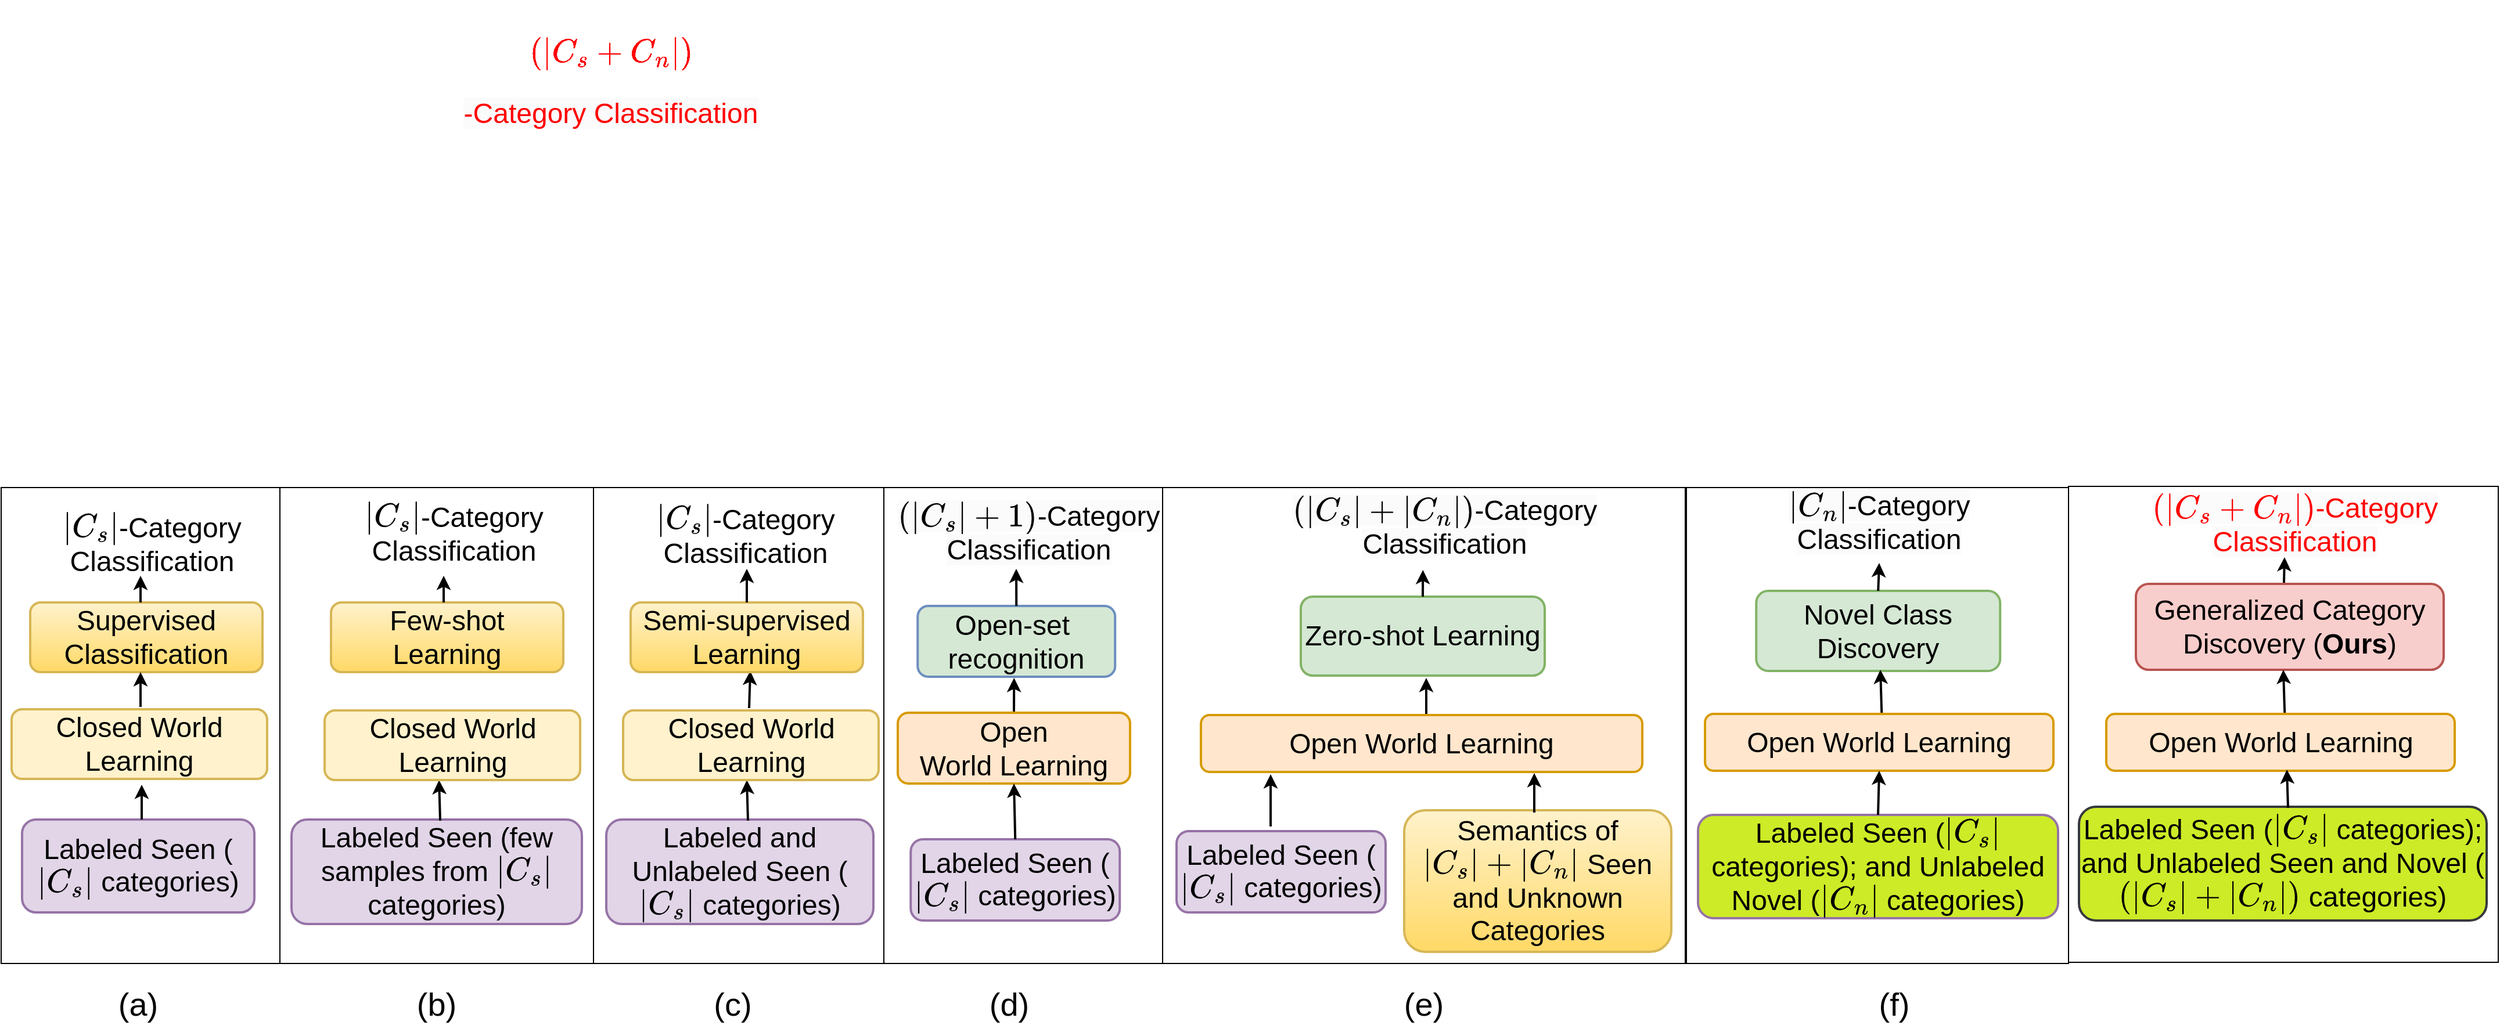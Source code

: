 <mxfile version="24.5.5" type="github">
  <diagram name="Page-1" id="iptAqWqSr0njMMsVc_aC">
    <mxGraphModel dx="3221" dy="2426" grid="1" gridSize="10" guides="1" tooltips="1" connect="1" arrows="1" fold="1" page="1" pageScale="1" pageWidth="827" pageHeight="1169" math="1" shadow="0">
      <root>
        <mxCell id="0" />
        <mxCell id="1" parent="0" />
        <mxCell id="lk7eeM3GkCdoIPdv4wgH-1" value="Closed World Learning" style="rounded=1;whiteSpace=wrap;html=1;fontSize=24;strokeWidth=2;fillColor=#fff2cc;strokeColor=#d6b656;" parent="1" vertex="1">
          <mxGeometry x="-161" y="561" width="220" height="60" as="geometry" />
        </mxCell>
        <mxCell id="lk7eeM3GkCdoIPdv4wgH-2" value="Labeled Seen (&lt;svg style=&quot;vertical-align: -0.564ex;&quot; xmlns:xlink=&quot;http://www.w3.org/1999/xlink&quot; viewBox=&quot;0 -749.5 1685.6 999&quot; role=&quot;img&quot; height=&quot;2.26ex&quot; width=&quot;3.814ex&quot; xmlns=&quot;http://www.w3.org/2000/svg&quot;&gt;&lt;defs&gt;&lt;path d=&quot;M139 -249H137Q125 -249 119 -235V251L120 737Q130 750 139 750Q152 750 159 735V-235Q151 -249 141 -249H139Z&quot; id=&quot;MJX-27-TEX-N-7C&quot;&gt;&lt;/path&gt;&lt;path d=&quot;M50 252Q50 367 117 473T286 641T490 704Q580 704 633 653Q642 643 648 636T656 626L657 623Q660 623 684 649Q691 655 699 663T715 679T725 690L740 705H746Q760 705 760 698Q760 694 728 561Q692 422 692 421Q690 416 687 415T669 413H653Q647 419 647 422Q647 423 648 429T650 449T651 481Q651 552 619 605T510 659Q484 659 454 652T382 628T299 572T226 479Q194 422 175 346T156 222Q156 108 232 58Q280 24 350 24Q441 24 512 92T606 240Q610 253 612 255T628 257Q648 257 648 248Q648 243 647 239Q618 132 523 55T319 -22Q206 -22 128 53T50 252Z&quot; id=&quot;MJX-27-TEX-I-1D436&quot;&gt;&lt;/path&gt;&lt;path d=&quot;M131 289Q131 321 147 354T203 415T300 442Q362 442 390 415T419 355Q419 323 402 308T364 292Q351 292 340 300T328 326Q328 342 337 354T354 372T367 378Q368 378 368 379Q368 382 361 388T336 399T297 405Q249 405 227 379T204 326Q204 301 223 291T278 274T330 259Q396 230 396 163Q396 135 385 107T352 51T289 7T195 -10Q118 -10 86 19T53 87Q53 126 74 143T118 160Q133 160 146 151T160 120Q160 94 142 76T111 58Q109 57 108 57T107 55Q108 52 115 47T146 34T201 27Q237 27 263 38T301 66T318 97T323 122Q323 150 302 164T254 181T195 196T148 231Q131 256 131 289Z&quot; id=&quot;MJX-27-TEX-I-1D460&quot;&gt;&lt;/path&gt;&lt;/defs&gt;&lt;g transform=&quot;scale(1,-1)&quot; stroke-width=&quot;0&quot; fill=&quot;currentColor&quot; stroke=&quot;currentColor&quot;&gt;&lt;g data-mml-node=&quot;math&quot;&gt;&lt;g transform=&quot;translate(0 -0.5)&quot; data-mml-node=&quot;mo&quot;&gt;&lt;use xlink:href=&quot;#MJX-27-TEX-N-7C&quot; data-c=&quot;7C&quot;&gt;&lt;/use&gt;&lt;/g&gt;&lt;g transform=&quot;translate(278,0)&quot; data-mml-node=&quot;msub&quot;&gt;&lt;g data-mml-node=&quot;mi&quot;&gt;&lt;use xlink:href=&quot;#MJX-27-TEX-I-1D436&quot; data-c=&quot;1D436&quot;&gt;&lt;/use&gt;&lt;/g&gt;&lt;g transform=&quot;translate(748,-150) scale(0.707)&quot; data-mml-node=&quot;mi&quot;&gt;&lt;use xlink:href=&quot;#MJX-27-TEX-I-1D460&quot; data-c=&quot;1D460&quot;&gt;&lt;/use&gt;&lt;/g&gt;&lt;/g&gt;&lt;g transform=&quot;translate(1407.6,0) translate(0 -0.5)&quot; data-mml-node=&quot;mo&quot;&gt;&lt;use xlink:href=&quot;#MJX-27-TEX-N-7C&quot; data-c=&quot;7C&quot;&gt;&lt;/use&gt;&lt;/g&gt;&lt;/g&gt;&lt;/g&gt;&lt;/svg&gt;&amp;nbsp;categories)" style="rounded=1;whiteSpace=wrap;html=1;fontSize=24;strokeWidth=2;fillColor=#e1d5e7;strokeColor=#9673a6;" parent="1" vertex="1">
          <mxGeometry x="-152" y="656" width="200" height="80" as="geometry" />
        </mxCell>
        <mxCell id="lk7eeM3GkCdoIPdv4wgH-3" value="Open-set&amp;nbsp; recognition" style="rounded=1;whiteSpace=wrap;html=1;fontSize=24;strokeWidth=2;fillColor=#d5e8d4;strokeColor=#6c8ebf;" parent="1" vertex="1">
          <mxGeometry x="619.12" y="472" width="170" height="61" as="geometry" />
        </mxCell>
        <mxCell id="lk7eeM3GkCdoIPdv4wgH-4" value="Labeled Seen (&lt;svg style=&quot;vertical-align: -0.564ex;&quot; xmlns:xlink=&quot;http://www.w3.org/1999/xlink&quot; viewBox=&quot;0 -749.5 1685.6 999&quot; role=&quot;img&quot; height=&quot;2.26ex&quot; width=&quot;3.814ex&quot; xmlns=&quot;http://www.w3.org/2000/svg&quot;&gt;&lt;defs&gt;&lt;path d=&quot;M139 -249H137Q125 -249 119 -235V251L120 737Q130 750 139 750Q152 750 159 735V-235Q151 -249 141 -249H139Z&quot; id=&quot;MJX-43-TEX-N-7C&quot;&gt;&lt;/path&gt;&lt;path d=&quot;M50 252Q50 367 117 473T286 641T490 704Q580 704 633 653Q642 643 648 636T656 626L657 623Q660 623 684 649Q691 655 699 663T715 679T725 690L740 705H746Q760 705 760 698Q760 694 728 561Q692 422 692 421Q690 416 687 415T669 413H653Q647 419 647 422Q647 423 648 429T650 449T651 481Q651 552 619 605T510 659Q484 659 454 652T382 628T299 572T226 479Q194 422 175 346T156 222Q156 108 232 58Q280 24 350 24Q441 24 512 92T606 240Q610 253 612 255T628 257Q648 257 648 248Q648 243 647 239Q618 132 523 55T319 -22Q206 -22 128 53T50 252Z&quot; id=&quot;MJX-43-TEX-I-1D436&quot;&gt;&lt;/path&gt;&lt;path d=&quot;M131 289Q131 321 147 354T203 415T300 442Q362 442 390 415T419 355Q419 323 402 308T364 292Q351 292 340 300T328 326Q328 342 337 354T354 372T367 378Q368 378 368 379Q368 382 361 388T336 399T297 405Q249 405 227 379T204 326Q204 301 223 291T278 274T330 259Q396 230 396 163Q396 135 385 107T352 51T289 7T195 -10Q118 -10 86 19T53 87Q53 126 74 143T118 160Q133 160 146 151T160 120Q160 94 142 76T111 58Q109 57 108 57T107 55Q108 52 115 47T146 34T201 27Q237 27 263 38T301 66T318 97T323 122Q323 150 302 164T254 181T195 196T148 231Q131 256 131 289Z&quot; id=&quot;MJX-43-TEX-I-1D460&quot;&gt;&lt;/path&gt;&lt;/defs&gt;&lt;g transform=&quot;scale(1,-1)&quot; stroke-width=&quot;0&quot; fill=&quot;currentColor&quot; stroke=&quot;currentColor&quot;&gt;&lt;g data-mml-node=&quot;math&quot;&gt;&lt;g transform=&quot;translate(0 -0.5)&quot; data-mml-node=&quot;mo&quot;&gt;&lt;use xlink:href=&quot;#MJX-43-TEX-N-7C&quot; data-c=&quot;7C&quot;&gt;&lt;/use&gt;&lt;/g&gt;&lt;g transform=&quot;translate(278,0)&quot; data-mml-node=&quot;msub&quot;&gt;&lt;g data-mml-node=&quot;mi&quot;&gt;&lt;use xlink:href=&quot;#MJX-43-TEX-I-1D436&quot; data-c=&quot;1D436&quot;&gt;&lt;/use&gt;&lt;/g&gt;&lt;g transform=&quot;translate(748,-150) scale(0.707)&quot; data-mml-node=&quot;mi&quot;&gt;&lt;use xlink:href=&quot;#MJX-43-TEX-I-1D460&quot; data-c=&quot;1D460&quot;&gt;&lt;/use&gt;&lt;/g&gt;&lt;/g&gt;&lt;g transform=&quot;translate(1407.6,0) translate(0 -0.5)&quot; data-mml-node=&quot;mo&quot;&gt;&lt;use xlink:href=&quot;#MJX-43-TEX-N-7C&quot; data-c=&quot;7C&quot;&gt;&lt;/use&gt;&lt;/g&gt;&lt;/g&gt;&lt;/g&gt;&lt;/svg&gt;&amp;nbsp;categories)" style="rounded=1;whiteSpace=wrap;html=1;fontSize=24;strokeWidth=2;fillColor=#e1d5e7;strokeColor=#9673a6;" parent="1" vertex="1">
          <mxGeometry x="613.12" y="673" width="180" height="70" as="geometry" />
        </mxCell>
        <mxCell id="lk7eeM3GkCdoIPdv4wgH-6" value="Zero-shot Learning" style="rounded=1;whiteSpace=wrap;html=1;fontSize=24;strokeWidth=2;fillColor=#d5e8d4;strokeColor=#82b366;" parent="1" vertex="1">
          <mxGeometry x="949" y="464" width="210" height="68" as="geometry" />
        </mxCell>
        <mxCell id="lk7eeM3GkCdoIPdv4wgH-8" value="" style="endArrow=classic;html=1;rounded=0;exitX=0.5;exitY=0;exitDx=0;exitDy=0;fontSize=24;strokeWidth=2;" parent="1" source="lk7eeM3GkCdoIPdv4wgH-3" edge="1">
          <mxGeometry width="50" height="50" relative="1" as="geometry">
            <mxPoint x="679.12" y="488" as="sourcePoint" />
            <mxPoint x="704" y="440" as="targetPoint" />
          </mxGeometry>
        </mxCell>
        <mxCell id="lk7eeM3GkCdoIPdv4wgH-10" value="" style="endArrow=classic;html=1;rounded=0;exitX=0.5;exitY=0;exitDx=0;exitDy=0;fontSize=24;strokeWidth=2;entryX=0.435;entryY=1.029;entryDx=0;entryDy=0;entryPerimeter=0;" parent="1" source="lk7eeM3GkCdoIPdv4wgH-6" edge="1" target="g-L4y2UlKBXgpwTwwfxd-13">
          <mxGeometry width="50" height="50" relative="1" as="geometry">
            <mxPoint x="978.88" y="421" as="sourcePoint" />
            <mxPoint x="1052" y="424" as="targetPoint" />
          </mxGeometry>
        </mxCell>
        <mxCell id="lk7eeM3GkCdoIPdv4wgH-15" value="Open World&amp;nbsp;Learning" style="rounded=1;whiteSpace=wrap;html=1;fontSize=24;strokeWidth=2;fillColor=#ffe6cc;strokeColor=#d79b00;" parent="1" vertex="1">
          <mxGeometry x="602" y="564" width="200" height="61" as="geometry" />
        </mxCell>
        <mxCell id="lk7eeM3GkCdoIPdv4wgH-16" value="Supervised Classification" style="rounded=1;whiteSpace=wrap;html=1;fontSize=24;strokeWidth=2;fillColor=#fff2cc;strokeColor=#d6b656;gradientColor=#ffd966;" parent="1" vertex="1">
          <mxGeometry x="-145" y="469" width="200" height="60" as="geometry" />
        </mxCell>
        <mxCell id="lk7eeM3GkCdoIPdv4wgH-17" value="" style="endArrow=classic;html=1;rounded=0;exitX=0.5;exitY=0;exitDx=0;exitDy=0;fontSize=24;strokeWidth=2;" parent="1" edge="1">
          <mxGeometry width="50" height="50" relative="1" as="geometry">
            <mxPoint x="-50" y="469" as="sourcePoint" />
            <mxPoint x="-50" y="446" as="targetPoint" />
          </mxGeometry>
        </mxCell>
        <mxCell id="lk7eeM3GkCdoIPdv4wgH-18" value="" style="endArrow=classic;html=1;rounded=0;exitX=0.5;exitY=0;exitDx=0;exitDy=0;fontSize=24;strokeWidth=2;" parent="1" edge="1">
          <mxGeometry width="50" height="50" relative="1" as="geometry">
            <mxPoint x="-49" y="656" as="sourcePoint" />
            <mxPoint x="-49" y="626" as="targetPoint" />
          </mxGeometry>
        </mxCell>
        <mxCell id="lk7eeM3GkCdoIPdv4wgH-19" value="" style="endArrow=classic;html=1;rounded=0;exitX=0.5;exitY=0;exitDx=0;exitDy=0;entryX=0.5;entryY=1;entryDx=0;entryDy=0;fontSize=24;strokeWidth=2;" parent="1" source="lk7eeM3GkCdoIPdv4wgH-4" target="lk7eeM3GkCdoIPdv4wgH-15" edge="1">
          <mxGeometry width="50" height="50" relative="1" as="geometry">
            <mxPoint x="703.12" y="657" as="sourcePoint" />
            <mxPoint x="494.12" y="561" as="targetPoint" />
          </mxGeometry>
        </mxCell>
        <mxCell id="lk7eeM3GkCdoIPdv4wgH-20" value="" style="endArrow=classic;html=1;rounded=0;fontSize=24;strokeWidth=2;" parent="1" edge="1">
          <mxGeometry width="50" height="50" relative="1" as="geometry">
            <mxPoint x="702" y="563" as="sourcePoint" />
            <mxPoint x="702.12" y="534" as="targetPoint" />
          </mxGeometry>
        </mxCell>
        <mxCell id="lk7eeM3GkCdoIPdv4wgH-22" value="" style="endArrow=classic;html=1;rounded=0;fontSize=24;strokeWidth=2;" parent="1" edge="1">
          <mxGeometry width="50" height="50" relative="1" as="geometry">
            <mxPoint x="1057" y="565" as="sourcePoint" />
            <mxPoint x="1057" y="534" as="targetPoint" />
          </mxGeometry>
        </mxCell>
        <mxCell id="lk7eeM3GkCdoIPdv4wgH-23" value="Labeled Seen (few samples from &lt;svg style=&quot;vertical-align: -0.564ex;&quot; xmlns:xlink=&quot;http://www.w3.org/1999/xlink&quot; viewBox=&quot;0 -749.5 1685.6 999&quot; role=&quot;img&quot; height=&quot;2.26ex&quot; width=&quot;3.814ex&quot; xmlns=&quot;http://www.w3.org/2000/svg&quot;&gt;&lt;defs&gt;&lt;path d=&quot;M139 -249H137Q125 -249 119 -235V251L120 737Q130 750 139 750Q152 750 159 735V-235Q151 -249 141 -249H139Z&quot; id=&quot;MJX-32-TEX-N-7C&quot;&gt;&lt;/path&gt;&lt;path d=&quot;M50 252Q50 367 117 473T286 641T490 704Q580 704 633 653Q642 643 648 636T656 626L657 623Q660 623 684 649Q691 655 699 663T715 679T725 690L740 705H746Q760 705 760 698Q760 694 728 561Q692 422 692 421Q690 416 687 415T669 413H653Q647 419 647 422Q647 423 648 429T650 449T651 481Q651 552 619 605T510 659Q484 659 454 652T382 628T299 572T226 479Q194 422 175 346T156 222Q156 108 232 58Q280 24 350 24Q441 24 512 92T606 240Q610 253 612 255T628 257Q648 257 648 248Q648 243 647 239Q618 132 523 55T319 -22Q206 -22 128 53T50 252Z&quot; id=&quot;MJX-32-TEX-I-1D436&quot;&gt;&lt;/path&gt;&lt;path d=&quot;M131 289Q131 321 147 354T203 415T300 442Q362 442 390 415T419 355Q419 323 402 308T364 292Q351 292 340 300T328 326Q328 342 337 354T354 372T367 378Q368 378 368 379Q368 382 361 388T336 399T297 405Q249 405 227 379T204 326Q204 301 223 291T278 274T330 259Q396 230 396 163Q396 135 385 107T352 51T289 7T195 -10Q118 -10 86 19T53 87Q53 126 74 143T118 160Q133 160 146 151T160 120Q160 94 142 76T111 58Q109 57 108 57T107 55Q108 52 115 47T146 34T201 27Q237 27 263 38T301 66T318 97T323 122Q323 150 302 164T254 181T195 196T148 231Q131 256 131 289Z&quot; id=&quot;MJX-32-TEX-I-1D460&quot;&gt;&lt;/path&gt;&lt;/defs&gt;&lt;g transform=&quot;scale(1,-1)&quot; stroke-width=&quot;0&quot; fill=&quot;currentColor&quot; stroke=&quot;currentColor&quot;&gt;&lt;g data-mml-node=&quot;math&quot;&gt;&lt;g transform=&quot;translate(0 -0.5)&quot; data-mml-node=&quot;mo&quot;&gt;&lt;use xlink:href=&quot;#MJX-32-TEX-N-7C&quot; data-c=&quot;7C&quot;&gt;&lt;/use&gt;&lt;/g&gt;&lt;g transform=&quot;translate(278,0)&quot; data-mml-node=&quot;msub&quot;&gt;&lt;g data-mml-node=&quot;mi&quot;&gt;&lt;use xlink:href=&quot;#MJX-32-TEX-I-1D436&quot; data-c=&quot;1D436&quot;&gt;&lt;/use&gt;&lt;/g&gt;&lt;g transform=&quot;translate(748,-150) scale(0.707)&quot; data-mml-node=&quot;mi&quot;&gt;&lt;use xlink:href=&quot;#MJX-32-TEX-I-1D460&quot; data-c=&quot;1D460&quot;&gt;&lt;/use&gt;&lt;/g&gt;&lt;/g&gt;&lt;g transform=&quot;translate(1407.6,0) translate(0 -0.5)&quot; data-mml-node=&quot;mo&quot;&gt;&lt;use xlink:href=&quot;#MJX-32-TEX-N-7C&quot; data-c=&quot;7C&quot;&gt;&lt;/use&gt;&lt;/g&gt;&lt;/g&gt;&lt;/g&gt;&lt;/svg&gt; categories)" style="rounded=1;whiteSpace=wrap;html=1;fontSize=24;strokeWidth=2;fillColor=#e1d5e7;strokeColor=#9673a6;" parent="1" vertex="1">
          <mxGeometry x="80" y="656" width="250" height="90" as="geometry" />
        </mxCell>
        <mxCell id="lk7eeM3GkCdoIPdv4wgH-24" value="" style="endArrow=classic;html=1;rounded=0;exitX=0.5;exitY=0;exitDx=0;exitDy=0;entryX=0.25;entryY=1;entryDx=0;entryDy=0;fontSize=24;strokeWidth=2;" parent="1" edge="1">
          <mxGeometry width="50" height="50" relative="1" as="geometry">
            <mxPoint x="208" y="657" as="sourcePoint" />
            <mxPoint x="207" y="622" as="targetPoint" />
          </mxGeometry>
        </mxCell>
        <mxCell id="lk7eeM3GkCdoIPdv4wgH-27" value="Few-shot Learning" style="rounded=1;whiteSpace=wrap;html=1;fontSize=24;strokeWidth=2;fillColor=#fff2cc;strokeColor=#d6b656;gradientColor=#ffd966;" parent="1" vertex="1">
          <mxGeometry x="114" y="469" width="200" height="60" as="geometry" />
        </mxCell>
        <mxCell id="lk7eeM3GkCdoIPdv4wgH-28" value="" style="endArrow=classic;html=1;rounded=0;exitX=0.5;exitY=0;exitDx=0;exitDy=0;fontSize=24;strokeWidth=2;" parent="1" edge="1">
          <mxGeometry width="50" height="50" relative="1" as="geometry">
            <mxPoint x="211" y="469" as="sourcePoint" />
            <mxPoint x="211" y="446" as="targetPoint" />
          </mxGeometry>
        </mxCell>
        <mxCell id="lk7eeM3GkCdoIPdv4wgH-38" value="Semantics of &lt;svg style=&quot;vertical-align: -0.564ex;&quot; xmlns:xlink=&quot;http://www.w3.org/1999/xlink&quot; viewBox=&quot;0 -749.5 4686.3 999&quot; role=&quot;img&quot; height=&quot;2.26ex&quot; width=&quot;10.603ex&quot; xmlns=&quot;http://www.w3.org/2000/svg&quot;&gt;&lt;defs&gt;&lt;path d=&quot;M139 -249H137Q125 -249 119 -235V251L120 737Q130 750 139 750Q152 750 159 735V-235Q151 -249 141 -249H139Z&quot; id=&quot;MJX-48-TEX-N-7C&quot;&gt;&lt;/path&gt;&lt;path d=&quot;M50 252Q50 367 117 473T286 641T490 704Q580 704 633 653Q642 643 648 636T656 626L657 623Q660 623 684 649Q691 655 699 663T715 679T725 690L740 705H746Q760 705 760 698Q760 694 728 561Q692 422 692 421Q690 416 687 415T669 413H653Q647 419 647 422Q647 423 648 429T650 449T651 481Q651 552 619 605T510 659Q484 659 454 652T382 628T299 572T226 479Q194 422 175 346T156 222Q156 108 232 58Q280 24 350 24Q441 24 512 92T606 240Q610 253 612 255T628 257Q648 257 648 248Q648 243 647 239Q618 132 523 55T319 -22Q206 -22 128 53T50 252Z&quot; id=&quot;MJX-48-TEX-I-1D436&quot;&gt;&lt;/path&gt;&lt;path d=&quot;M131 289Q131 321 147 354T203 415T300 442Q362 442 390 415T419 355Q419 323 402 308T364 292Q351 292 340 300T328 326Q328 342 337 354T354 372T367 378Q368 378 368 379Q368 382 361 388T336 399T297 405Q249 405 227 379T204 326Q204 301 223 291T278 274T330 259Q396 230 396 163Q396 135 385 107T352 51T289 7T195 -10Q118 -10 86 19T53 87Q53 126 74 143T118 160Q133 160 146 151T160 120Q160 94 142 76T111 58Q109 57 108 57T107 55Q108 52 115 47T146 34T201 27Q237 27 263 38T301 66T318 97T323 122Q323 150 302 164T254 181T195 196T148 231Q131 256 131 289Z&quot; id=&quot;MJX-48-TEX-I-1D460&quot;&gt;&lt;/path&gt;&lt;path d=&quot;M56 237T56 250T70 270H369V420L370 570Q380 583 389 583Q402 583 409 568V270H707Q722 262 722 250T707 230H409V-68Q401 -82 391 -82H389H387Q375 -82 369 -68V230H70Q56 237 56 250Z&quot; id=&quot;MJX-48-TEX-N-2B&quot;&gt;&lt;/path&gt;&lt;path d=&quot;M21 287Q22 293 24 303T36 341T56 388T89 425T135 442Q171 442 195 424T225 390T231 369Q231 367 232 367L243 378Q304 442 382 442Q436 442 469 415T503 336T465 179T427 52Q427 26 444 26Q450 26 453 27Q482 32 505 65T540 145Q542 153 560 153Q580 153 580 145Q580 144 576 130Q568 101 554 73T508 17T439 -10Q392 -10 371 17T350 73Q350 92 386 193T423 345Q423 404 379 404H374Q288 404 229 303L222 291L189 157Q156 26 151 16Q138 -11 108 -11Q95 -11 87 -5T76 7T74 17Q74 30 112 180T152 343Q153 348 153 366Q153 405 129 405Q91 405 66 305Q60 285 60 284Q58 278 41 278H27Q21 284 21 287Z&quot; id=&quot;MJX-48-TEX-I-1D45B&quot;&gt;&lt;/path&gt;&lt;/defs&gt;&lt;g transform=&quot;scale(1,-1)&quot; stroke-width=&quot;0&quot; fill=&quot;currentColor&quot; stroke=&quot;currentColor&quot;&gt;&lt;g data-mml-node=&quot;math&quot;&gt;&lt;g transform=&quot;translate(0 -0.5)&quot; data-mml-node=&quot;mo&quot;&gt;&lt;use xlink:href=&quot;#MJX-48-TEX-N-7C&quot; data-c=&quot;7C&quot;&gt;&lt;/use&gt;&lt;/g&gt;&lt;g transform=&quot;translate(278,0)&quot; data-mml-node=&quot;msub&quot;&gt;&lt;g data-mml-node=&quot;mi&quot;&gt;&lt;use xlink:href=&quot;#MJX-48-TEX-I-1D436&quot; data-c=&quot;1D436&quot;&gt;&lt;/use&gt;&lt;/g&gt;&lt;g transform=&quot;translate(748,-150) scale(0.707)&quot; data-mml-node=&quot;mi&quot;&gt;&lt;use xlink:href=&quot;#MJX-48-TEX-I-1D460&quot; data-c=&quot;1D460&quot;&gt;&lt;/use&gt;&lt;/g&gt;&lt;/g&gt;&lt;g transform=&quot;translate(1407.6,0)&quot; data-mjx-texclass=&quot;ORD&quot; data-mml-node=&quot;TeXAtom&quot;&gt;&lt;g transform=&quot;translate(0 -0.5)&quot; data-mml-node=&quot;mo&quot;&gt;&lt;use xlink:href=&quot;#MJX-48-TEX-N-7C&quot; data-c=&quot;7C&quot;&gt;&lt;/use&gt;&lt;/g&gt;&lt;/g&gt;&lt;g transform=&quot;translate(1907.9,0)&quot; data-mml-node=&quot;mo&quot;&gt;&lt;use xlink:href=&quot;#MJX-48-TEX-N-2B&quot; data-c=&quot;2B&quot;&gt;&lt;/use&gt;&lt;/g&gt;&lt;g transform=&quot;translate(2908.1,0)&quot; data-mjx-texclass=&quot;ORD&quot; data-mml-node=&quot;TeXAtom&quot;&gt;&lt;g transform=&quot;translate(0 -0.5)&quot; data-mml-node=&quot;mo&quot;&gt;&lt;use xlink:href=&quot;#MJX-48-TEX-N-7C&quot; data-c=&quot;7C&quot;&gt;&lt;/use&gt;&lt;/g&gt;&lt;/g&gt;&lt;g transform=&quot;translate(3186.1,0)&quot; data-mml-node=&quot;msub&quot;&gt;&lt;g data-mml-node=&quot;mi&quot;&gt;&lt;use xlink:href=&quot;#MJX-48-TEX-I-1D436&quot; data-c=&quot;1D436&quot;&gt;&lt;/use&gt;&lt;/g&gt;&lt;g transform=&quot;translate(748,-150) scale(0.707)&quot; data-mml-node=&quot;mi&quot;&gt;&lt;use xlink:href=&quot;#MJX-48-TEX-I-1D45B&quot; data-c=&quot;1D45B&quot;&gt;&lt;/use&gt;&lt;/g&gt;&lt;/g&gt;&lt;g transform=&quot;translate(4408.3,0) translate(0 -0.5)&quot; data-mml-node=&quot;mo&quot;&gt;&lt;use xlink:href=&quot;#MJX-48-TEX-N-7C&quot; data-c=&quot;7C&quot;&gt;&lt;/use&gt;&lt;/g&gt;&lt;/g&gt;&lt;/g&gt;&lt;/svg&gt;&amp;nbsp;Seen and Unknown Categories" style="rounded=1;whiteSpace=wrap;html=1;fontSize=24;strokeWidth=2;fillColor=#fff2cc;strokeColor=#d6b656;gradientColor=#ffd966;" parent="1" vertex="1">
          <mxGeometry x="1038" y="648" width="230" height="122" as="geometry" />
        </mxCell>
        <mxCell id="lk7eeM3GkCdoIPdv4wgH-40" value="Labeled Seen (&lt;svg style=&quot;vertical-align: -0.564ex;&quot; xmlns:xlink=&quot;http://www.w3.org/1999/xlink&quot; viewBox=&quot;0 -749.5 1685.6 999&quot; role=&quot;img&quot; height=&quot;2.26ex&quot; width=&quot;3.814ex&quot; xmlns=&quot;http://www.w3.org/2000/svg&quot;&gt;&lt;defs&gt;&lt;path d=&quot;M139 -249H137Q125 -249 119 -235V251L120 737Q130 750 139 750Q152 750 159 735V-235Q151 -249 141 -249H139Z&quot; id=&quot;MJX-52-TEX-N-7C&quot;&gt;&lt;/path&gt;&lt;path d=&quot;M50 252Q50 367 117 473T286 641T490 704Q580 704 633 653Q642 643 648 636T656 626L657 623Q660 623 684 649Q691 655 699 663T715 679T725 690L740 705H746Q760 705 760 698Q760 694 728 561Q692 422 692 421Q690 416 687 415T669 413H653Q647 419 647 422Q647 423 648 429T650 449T651 481Q651 552 619 605T510 659Q484 659 454 652T382 628T299 572T226 479Q194 422 175 346T156 222Q156 108 232 58Q280 24 350 24Q441 24 512 92T606 240Q610 253 612 255T628 257Q648 257 648 248Q648 243 647 239Q618 132 523 55T319 -22Q206 -22 128 53T50 252Z&quot; id=&quot;MJX-52-TEX-I-1D436&quot;&gt;&lt;/path&gt;&lt;path d=&quot;M131 289Q131 321 147 354T203 415T300 442Q362 442 390 415T419 355Q419 323 402 308T364 292Q351 292 340 300T328 326Q328 342 337 354T354 372T367 378Q368 378 368 379Q368 382 361 388T336 399T297 405Q249 405 227 379T204 326Q204 301 223 291T278 274T330 259Q396 230 396 163Q396 135 385 107T352 51T289 7T195 -10Q118 -10 86 19T53 87Q53 126 74 143T118 160Q133 160 146 151T160 120Q160 94 142 76T111 58Q109 57 108 57T107 55Q108 52 115 47T146 34T201 27Q237 27 263 38T301 66T318 97T323 122Q323 150 302 164T254 181T195 196T148 231Q131 256 131 289Z&quot; id=&quot;MJX-52-TEX-I-1D460&quot;&gt;&lt;/path&gt;&lt;/defs&gt;&lt;g transform=&quot;scale(1,-1)&quot; stroke-width=&quot;0&quot; fill=&quot;currentColor&quot; stroke=&quot;currentColor&quot;&gt;&lt;g data-mml-node=&quot;math&quot;&gt;&lt;g transform=&quot;translate(0 -0.5)&quot; data-mml-node=&quot;mo&quot;&gt;&lt;use xlink:href=&quot;#MJX-52-TEX-N-7C&quot; data-c=&quot;7C&quot;&gt;&lt;/use&gt;&lt;/g&gt;&lt;g transform=&quot;translate(278,0)&quot; data-mml-node=&quot;msub&quot;&gt;&lt;g data-mml-node=&quot;mi&quot;&gt;&lt;use xlink:href=&quot;#MJX-52-TEX-I-1D436&quot; data-c=&quot;1D436&quot;&gt;&lt;/use&gt;&lt;/g&gt;&lt;g transform=&quot;translate(748,-150) scale(0.707)&quot; data-mml-node=&quot;mi&quot;&gt;&lt;use xlink:href=&quot;#MJX-52-TEX-I-1D460&quot; data-c=&quot;1D460&quot;&gt;&lt;/use&gt;&lt;/g&gt;&lt;/g&gt;&lt;g transform=&quot;translate(1407.6,0) translate(0 -0.5)&quot; data-mml-node=&quot;mo&quot;&gt;&lt;use xlink:href=&quot;#MJX-52-TEX-N-7C&quot; data-c=&quot;7C&quot;&gt;&lt;/use&gt;&lt;/g&gt;&lt;/g&gt;&lt;/g&gt;&lt;/svg&gt; categories); and Unlabeled Novel (&lt;svg style=&quot;vertical-align: -0.564ex;&quot; xmlns:xlink=&quot;http://www.w3.org/1999/xlink&quot; viewBox=&quot;0 -749.5 1778.3 999&quot; role=&quot;img&quot; height=&quot;2.26ex&quot; width=&quot;4.023ex&quot; xmlns=&quot;http://www.w3.org/2000/svg&quot;&gt;&lt;defs&gt;&lt;path d=&quot;M139 -249H137Q125 -249 119 -235V251L120 737Q130 750 139 750Q152 750 159 735V-235Q151 -249 141 -249H139Z&quot; id=&quot;MJX-53-TEX-N-7C&quot;&gt;&lt;/path&gt;&lt;path d=&quot;M50 252Q50 367 117 473T286 641T490 704Q580 704 633 653Q642 643 648 636T656 626L657 623Q660 623 684 649Q691 655 699 663T715 679T725 690L740 705H746Q760 705 760 698Q760 694 728 561Q692 422 692 421Q690 416 687 415T669 413H653Q647 419 647 422Q647 423 648 429T650 449T651 481Q651 552 619 605T510 659Q484 659 454 652T382 628T299 572T226 479Q194 422 175 346T156 222Q156 108 232 58Q280 24 350 24Q441 24 512 92T606 240Q610 253 612 255T628 257Q648 257 648 248Q648 243 647 239Q618 132 523 55T319 -22Q206 -22 128 53T50 252Z&quot; id=&quot;MJX-53-TEX-I-1D436&quot;&gt;&lt;/path&gt;&lt;path d=&quot;M21 287Q22 293 24 303T36 341T56 388T89 425T135 442Q171 442 195 424T225 390T231 369Q231 367 232 367L243 378Q304 442 382 442Q436 442 469 415T503 336T465 179T427 52Q427 26 444 26Q450 26 453 27Q482 32 505 65T540 145Q542 153 560 153Q580 153 580 145Q580 144 576 130Q568 101 554 73T508 17T439 -10Q392 -10 371 17T350 73Q350 92 386 193T423 345Q423 404 379 404H374Q288 404 229 303L222 291L189 157Q156 26 151 16Q138 -11 108 -11Q95 -11 87 -5T76 7T74 17Q74 30 112 180T152 343Q153 348 153 366Q153 405 129 405Q91 405 66 305Q60 285 60 284Q58 278 41 278H27Q21 284 21 287Z&quot; id=&quot;MJX-53-TEX-I-1D45B&quot;&gt;&lt;/path&gt;&lt;/defs&gt;&lt;g transform=&quot;scale(1,-1)&quot; stroke-width=&quot;0&quot; fill=&quot;currentColor&quot; stroke=&quot;currentColor&quot;&gt;&lt;g data-mml-node=&quot;math&quot;&gt;&lt;g transform=&quot;translate(0 -0.5)&quot; data-mml-node=&quot;mo&quot;&gt;&lt;use xlink:href=&quot;#MJX-53-TEX-N-7C&quot; data-c=&quot;7C&quot;&gt;&lt;/use&gt;&lt;/g&gt;&lt;g transform=&quot;translate(278,0)&quot; data-mml-node=&quot;msub&quot;&gt;&lt;g data-mml-node=&quot;mi&quot;&gt;&lt;use xlink:href=&quot;#MJX-53-TEX-I-1D436&quot; data-c=&quot;1D436&quot;&gt;&lt;/use&gt;&lt;/g&gt;&lt;g transform=&quot;translate(748,-150) scale(0.707)&quot; data-mml-node=&quot;mi&quot;&gt;&lt;use xlink:href=&quot;#MJX-53-TEX-I-1D45B&quot; data-c=&quot;1D45B&quot;&gt;&lt;/use&gt;&lt;/g&gt;&lt;/g&gt;&lt;g transform=&quot;translate(1500.3,0) translate(0 -0.5)&quot; data-mml-node=&quot;mo&quot;&gt;&lt;use xlink:href=&quot;#MJX-53-TEX-N-7C&quot; data-c=&quot;7C&quot;&gt;&lt;/use&gt;&lt;/g&gt;&lt;/g&gt;&lt;/g&gt;&lt;/svg&gt;&amp;nbsp;categories)" style="rounded=1;whiteSpace=wrap;html=1;fontSize=24;strokeWidth=2;fillColor=#cdeb27;strokeColor=#9673a6;" parent="1" vertex="1">
          <mxGeometry x="1291" y="652" width="310" height="89" as="geometry" />
        </mxCell>
        <mxCell id="lk7eeM3GkCdoIPdv4wgH-45" value="Generalized Category Discovery (&lt;b&gt;Ours&lt;/b&gt;)" style="rounded=1;whiteSpace=wrap;html=1;fontSize=24;strokeWidth=2;fillColor=#f8cecc;strokeColor=#b85450;" parent="1" vertex="1">
          <mxGeometry x="1668" y="453" width="265" height="74" as="geometry" />
        </mxCell>
        <mxCell id="lk7eeM3GkCdoIPdv4wgH-46" value="" style="endArrow=classic;html=1;rounded=0;exitX=0.5;exitY=0;exitDx=0;exitDy=0;fontSize=24;strokeWidth=2;" parent="1" edge="1">
          <mxGeometry width="50" height="50" relative="1" as="geometry">
            <mxPoint x="1795.5" y="452" as="sourcePoint" />
            <mxPoint x="1796" y="430" as="targetPoint" />
          </mxGeometry>
        </mxCell>
        <mxCell id="lk7eeM3GkCdoIPdv4wgH-48" value="Open World&amp;nbsp;Learning" style="rounded=1;whiteSpace=wrap;html=1;fontSize=24;strokeWidth=2;fillColor=#ffe6cc;strokeColor=#d79b00;" parent="1" vertex="1">
          <mxGeometry x="1297" y="565" width="300" height="49" as="geometry" />
        </mxCell>
        <mxCell id="lk7eeM3GkCdoIPdv4wgH-49" value="" style="endArrow=classic;html=1;rounded=0;exitX=0.5;exitY=0;exitDx=0;exitDy=0;entryX=0.5;entryY=1;entryDx=0;entryDy=0;fontSize=24;strokeWidth=2;" parent="1" source="lk7eeM3GkCdoIPdv4wgH-40" target="lk7eeM3GkCdoIPdv4wgH-48" edge="1">
          <mxGeometry width="50" height="50" relative="1" as="geometry">
            <mxPoint x="1485.5" y="647.0" as="sourcePoint" />
            <mxPoint x="1203.12" y="554" as="targetPoint" />
          </mxGeometry>
        </mxCell>
        <mxCell id="lk7eeM3GkCdoIPdv4wgH-52" value="Novel Class Discovery" style="rounded=1;whiteSpace=wrap;html=1;fontSize=24;strokeWidth=2;fillColor=#d5e8d4;strokeColor=#82b366;" parent="1" vertex="1">
          <mxGeometry x="1341.12" y="459" width="210" height="69" as="geometry" />
        </mxCell>
        <mxCell id="lk7eeM3GkCdoIPdv4wgH-53" value="" style="endArrow=classic;html=1;rounded=0;exitX=0.5;exitY=0;exitDx=0;exitDy=0;fontSize=24;strokeWidth=2;entryX=0.5;entryY=1;entryDx=0;entryDy=0;" parent="1" source="lk7eeM3GkCdoIPdv4wgH-52" edge="1" target="g-L4y2UlKBXgpwTwwfxd-22">
          <mxGeometry width="50" height="50" relative="1" as="geometry">
            <mxPoint x="1338" y="497" as="sourcePoint" />
            <mxPoint x="1446" y="424" as="targetPoint" />
          </mxGeometry>
        </mxCell>
        <mxCell id="lk7eeM3GkCdoIPdv4wgH-58" value="Open World&amp;nbsp;Learning" style="rounded=1;whiteSpace=wrap;html=1;fontSize=24;strokeWidth=2;fillColor=#ffe6cc;strokeColor=#d79b00;" parent="1" vertex="1">
          <mxGeometry x="863" y="566" width="380" height="49" as="geometry" />
        </mxCell>
        <mxCell id="lk7eeM3GkCdoIPdv4wgH-59" value="Labeled Seen (&lt;svg style=&quot;vertical-align: -0.564ex;&quot; xmlns:xlink=&quot;http://www.w3.org/1999/xlink&quot; viewBox=&quot;0 -749.5 1685.6 999&quot; role=&quot;img&quot; height=&quot;2.26ex&quot; width=&quot;3.814ex&quot; xmlns=&quot;http://www.w3.org/2000/svg&quot;&gt;&lt;defs&gt;&lt;path d=&quot;M139 -249H137Q125 -249 119 -235V251L120 737Q130 750 139 750Q152 750 159 735V-235Q151 -249 141 -249H139Z&quot; id=&quot;MJX-46-TEX-N-7C&quot;&gt;&lt;/path&gt;&lt;path d=&quot;M50 252Q50 367 117 473T286 641T490 704Q580 704 633 653Q642 643 648 636T656 626L657 623Q660 623 684 649Q691 655 699 663T715 679T725 690L740 705H746Q760 705 760 698Q760 694 728 561Q692 422 692 421Q690 416 687 415T669 413H653Q647 419 647 422Q647 423 648 429T650 449T651 481Q651 552 619 605T510 659Q484 659 454 652T382 628T299 572T226 479Q194 422 175 346T156 222Q156 108 232 58Q280 24 350 24Q441 24 512 92T606 240Q610 253 612 255T628 257Q648 257 648 248Q648 243 647 239Q618 132 523 55T319 -22Q206 -22 128 53T50 252Z&quot; id=&quot;MJX-46-TEX-I-1D436&quot;&gt;&lt;/path&gt;&lt;path d=&quot;M131 289Q131 321 147 354T203 415T300 442Q362 442 390 415T419 355Q419 323 402 308T364 292Q351 292 340 300T328 326Q328 342 337 354T354 372T367 378Q368 378 368 379Q368 382 361 388T336 399T297 405Q249 405 227 379T204 326Q204 301 223 291T278 274T330 259Q396 230 396 163Q396 135 385 107T352 51T289 7T195 -10Q118 -10 86 19T53 87Q53 126 74 143T118 160Q133 160 146 151T160 120Q160 94 142 76T111 58Q109 57 108 57T107 55Q108 52 115 47T146 34T201 27Q237 27 263 38T301 66T318 97T323 122Q323 150 302 164T254 181T195 196T148 231Q131 256 131 289Z&quot; id=&quot;MJX-46-TEX-I-1D460&quot;&gt;&lt;/path&gt;&lt;/defs&gt;&lt;g transform=&quot;scale(1,-1)&quot; stroke-width=&quot;0&quot; fill=&quot;currentColor&quot; stroke=&quot;currentColor&quot;&gt;&lt;g data-mml-node=&quot;math&quot;&gt;&lt;g transform=&quot;translate(0 -0.5)&quot; data-mml-node=&quot;mo&quot;&gt;&lt;use xlink:href=&quot;#MJX-46-TEX-N-7C&quot; data-c=&quot;7C&quot;&gt;&lt;/use&gt;&lt;/g&gt;&lt;g transform=&quot;translate(278,0)&quot; data-mml-node=&quot;msub&quot;&gt;&lt;g data-mml-node=&quot;mi&quot;&gt;&lt;use xlink:href=&quot;#MJX-46-TEX-I-1D436&quot; data-c=&quot;1D436&quot;&gt;&lt;/use&gt;&lt;/g&gt;&lt;g transform=&quot;translate(748,-150) scale(0.707)&quot; data-mml-node=&quot;mi&quot;&gt;&lt;use xlink:href=&quot;#MJX-46-TEX-I-1D460&quot; data-c=&quot;1D460&quot;&gt;&lt;/use&gt;&lt;/g&gt;&lt;/g&gt;&lt;g transform=&quot;translate(1407.6,0) translate(0 -0.5)&quot; data-mml-node=&quot;mo&quot;&gt;&lt;use xlink:href=&quot;#MJX-46-TEX-N-7C&quot; data-c=&quot;7C&quot;&gt;&lt;/use&gt;&lt;/g&gt;&lt;/g&gt;&lt;/g&gt;&lt;/svg&gt;&amp;nbsp;categories)" style="rounded=1;whiteSpace=wrap;html=1;fontSize=24;strokeWidth=2;fillColor=#e1d5e7;strokeColor=#9673a6;" parent="1" vertex="1">
          <mxGeometry x="842" y="666" width="180" height="70" as="geometry" />
        </mxCell>
        <mxCell id="lk7eeM3GkCdoIPdv4wgH-60" value="" style="endArrow=classic;html=1;rounded=0;entryX=0.5;entryY=1;entryDx=0;entryDy=0;fontSize=24;strokeWidth=2;" parent="1" edge="1">
          <mxGeometry width="50" height="50" relative="1" as="geometry">
            <mxPoint x="923" y="662" as="sourcePoint" />
            <mxPoint x="923" y="617" as="targetPoint" />
          </mxGeometry>
        </mxCell>
        <mxCell id="lk7eeM3GkCdoIPdv4wgH-61" value="" style="endArrow=classic;html=1;rounded=0;entryX=0.5;entryY=1;entryDx=0;entryDy=0;fontSize=24;strokeWidth=2;" parent="1" edge="1">
          <mxGeometry width="50" height="50" relative="1" as="geometry">
            <mxPoint x="1150" y="650" as="sourcePoint" />
            <mxPoint x="1150" y="616" as="targetPoint" />
          </mxGeometry>
        </mxCell>
        <mxCell id="lk7eeM3GkCdoIPdv4wgH-64" value="Labeled Seen (&lt;svg style=&quot;vertical-align: -0.564ex;&quot; xmlns:xlink=&quot;http://www.w3.org/1999/xlink&quot; viewBox=&quot;0 -749.5 1685.6 999&quot; role=&quot;img&quot; height=&quot;2.26ex&quot; width=&quot;3.814ex&quot; xmlns=&quot;http://www.w3.org/2000/svg&quot;&gt;&lt;defs&gt;&lt;path d=&quot;M139 -249H137Q125 -249 119 -235V251L120 737Q130 750 139 750Q152 750 159 735V-235Q151 -249 141 -249H139Z&quot; id=&quot;MJX-57-TEX-N-7C&quot;&gt;&lt;/path&gt;&lt;path d=&quot;M50 252Q50 367 117 473T286 641T490 704Q580 704 633 653Q642 643 648 636T656 626L657 623Q660 623 684 649Q691 655 699 663T715 679T725 690L740 705H746Q760 705 760 698Q760 694 728 561Q692 422 692 421Q690 416 687 415T669 413H653Q647 419 647 422Q647 423 648 429T650 449T651 481Q651 552 619 605T510 659Q484 659 454 652T382 628T299 572T226 479Q194 422 175 346T156 222Q156 108 232 58Q280 24 350 24Q441 24 512 92T606 240Q610 253 612 255T628 257Q648 257 648 248Q648 243 647 239Q618 132 523 55T319 -22Q206 -22 128 53T50 252Z&quot; id=&quot;MJX-57-TEX-I-1D436&quot;&gt;&lt;/path&gt;&lt;path d=&quot;M131 289Q131 321 147 354T203 415T300 442Q362 442 390 415T419 355Q419 323 402 308T364 292Q351 292 340 300T328 326Q328 342 337 354T354 372T367 378Q368 378 368 379Q368 382 361 388T336 399T297 405Q249 405 227 379T204 326Q204 301 223 291T278 274T330 259Q396 230 396 163Q396 135 385 107T352 51T289 7T195 -10Q118 -10 86 19T53 87Q53 126 74 143T118 160Q133 160 146 151T160 120Q160 94 142 76T111 58Q109 57 108 57T107 55Q108 52 115 47T146 34T201 27Q237 27 263 38T301 66T318 97T323 122Q323 150 302 164T254 181T195 196T148 231Q131 256 131 289Z&quot; id=&quot;MJX-57-TEX-I-1D460&quot;&gt;&lt;/path&gt;&lt;/defs&gt;&lt;g transform=&quot;scale(1,-1)&quot; stroke-width=&quot;0&quot; fill=&quot;currentColor&quot; stroke=&quot;currentColor&quot;&gt;&lt;g data-mml-node=&quot;math&quot;&gt;&lt;g transform=&quot;translate(0 -0.5)&quot; data-mml-node=&quot;mo&quot;&gt;&lt;use xlink:href=&quot;#MJX-57-TEX-N-7C&quot; data-c=&quot;7C&quot;&gt;&lt;/use&gt;&lt;/g&gt;&lt;g transform=&quot;translate(278,0)&quot; data-mml-node=&quot;msub&quot;&gt;&lt;g data-mml-node=&quot;mi&quot;&gt;&lt;use xlink:href=&quot;#MJX-57-TEX-I-1D436&quot; data-c=&quot;1D436&quot;&gt;&lt;/use&gt;&lt;/g&gt;&lt;g transform=&quot;translate(748,-150) scale(0.707)&quot; data-mml-node=&quot;mi&quot;&gt;&lt;use xlink:href=&quot;#MJX-57-TEX-I-1D460&quot; data-c=&quot;1D460&quot;&gt;&lt;/use&gt;&lt;/g&gt;&lt;/g&gt;&lt;g transform=&quot;translate(1407.6,0) translate(0 -0.5)&quot; data-mml-node=&quot;mo&quot;&gt;&lt;use xlink:href=&quot;#MJX-57-TEX-N-7C&quot; data-c=&quot;7C&quot;&gt;&lt;/use&gt;&lt;/g&gt;&lt;/g&gt;&lt;/g&gt;&lt;/svg&gt;&amp;nbsp;categories); and Unlabeled Seen and Novel (&lt;svg style=&quot;vertical-align: -0.566ex;&quot; xmlns:xlink=&quot;http://www.w3.org/1999/xlink&quot; viewBox=&quot;0 -750 5464.3 1000&quot; role=&quot;img&quot; height=&quot;2.262ex&quot; width=&quot;12.363ex&quot; xmlns=&quot;http://www.w3.org/2000/svg&quot;&gt;&lt;defs&gt;&lt;path d=&quot;M94 250Q94 319 104 381T127 488T164 576T202 643T244 695T277 729T302 750H315H319Q333 750 333 741Q333 738 316 720T275 667T226 581T184 443T167 250T184 58T225 -81T274 -167T316 -220T333 -241Q333 -250 318 -250H315H302L274 -226Q180 -141 137 -14T94 250Z&quot; id=&quot;MJX-58-TEX-N-28&quot;&gt;&lt;/path&gt;&lt;path d=&quot;M139 -249H137Q125 -249 119 -235V251L120 737Q130 750 139 750Q152 750 159 735V-235Q151 -249 141 -249H139Z&quot; id=&quot;MJX-58-TEX-N-7C&quot;&gt;&lt;/path&gt;&lt;path d=&quot;M50 252Q50 367 117 473T286 641T490 704Q580 704 633 653Q642 643 648 636T656 626L657 623Q660 623 684 649Q691 655 699 663T715 679T725 690L740 705H746Q760 705 760 698Q760 694 728 561Q692 422 692 421Q690 416 687 415T669 413H653Q647 419 647 422Q647 423 648 429T650 449T651 481Q651 552 619 605T510 659Q484 659 454 652T382 628T299 572T226 479Q194 422 175 346T156 222Q156 108 232 58Q280 24 350 24Q441 24 512 92T606 240Q610 253 612 255T628 257Q648 257 648 248Q648 243 647 239Q618 132 523 55T319 -22Q206 -22 128 53T50 252Z&quot; id=&quot;MJX-58-TEX-I-1D436&quot;&gt;&lt;/path&gt;&lt;path d=&quot;M131 289Q131 321 147 354T203 415T300 442Q362 442 390 415T419 355Q419 323 402 308T364 292Q351 292 340 300T328 326Q328 342 337 354T354 372T367 378Q368 378 368 379Q368 382 361 388T336 399T297 405Q249 405 227 379T204 326Q204 301 223 291T278 274T330 259Q396 230 396 163Q396 135 385 107T352 51T289 7T195 -10Q118 -10 86 19T53 87Q53 126 74 143T118 160Q133 160 146 151T160 120Q160 94 142 76T111 58Q109 57 108 57T107 55Q108 52 115 47T146 34T201 27Q237 27 263 38T301 66T318 97T323 122Q323 150 302 164T254 181T195 196T148 231Q131 256 131 289Z&quot; id=&quot;MJX-58-TEX-I-1D460&quot;&gt;&lt;/path&gt;&lt;path d=&quot;M56 237T56 250T70 270H369V420L370 570Q380 583 389 583Q402 583 409 568V270H707Q722 262 722 250T707 230H409V-68Q401 -82 391 -82H389H387Q375 -82 369 -68V230H70Q56 237 56 250Z&quot; id=&quot;MJX-58-TEX-N-2B&quot;&gt;&lt;/path&gt;&lt;path d=&quot;M21 287Q22 293 24 303T36 341T56 388T89 425T135 442Q171 442 195 424T225 390T231 369Q231 367 232 367L243 378Q304 442 382 442Q436 442 469 415T503 336T465 179T427 52Q427 26 444 26Q450 26 453 27Q482 32 505 65T540 145Q542 153 560 153Q580 153 580 145Q580 144 576 130Q568 101 554 73T508 17T439 -10Q392 -10 371 17T350 73Q350 92 386 193T423 345Q423 404 379 404H374Q288 404 229 303L222 291L189 157Q156 26 151 16Q138 -11 108 -11Q95 -11 87 -5T76 7T74 17Q74 30 112 180T152 343Q153 348 153 366Q153 405 129 405Q91 405 66 305Q60 285 60 284Q58 278 41 278H27Q21 284 21 287Z&quot; id=&quot;MJX-58-TEX-I-1D45B&quot;&gt;&lt;/path&gt;&lt;path d=&quot;M60 749L64 750Q69 750 74 750H86L114 726Q208 641 251 514T294 250Q294 182 284 119T261 12T224 -76T186 -143T145 -194T113 -227T90 -246Q87 -249 86 -250H74Q66 -250 63 -250T58 -247T55 -238Q56 -237 66 -225Q221 -64 221 250T66 725Q56 737 55 738Q55 746 60 749Z&quot; id=&quot;MJX-58-TEX-N-29&quot;&gt;&lt;/path&gt;&lt;/defs&gt;&lt;g transform=&quot;scale(1,-1)&quot; stroke-width=&quot;0&quot; fill=&quot;currentColor&quot; stroke=&quot;currentColor&quot;&gt;&lt;g data-mml-node=&quot;math&quot;&gt;&lt;g data-mml-node=&quot;mo&quot;&gt;&lt;use xlink:href=&quot;#MJX-58-TEX-N-28&quot; data-c=&quot;28&quot;&gt;&lt;/use&gt;&lt;/g&gt;&lt;g transform=&quot;translate(389,0)&quot; data-mjx-texclass=&quot;ORD&quot; data-mml-node=&quot;TeXAtom&quot;&gt;&lt;g transform=&quot;translate(0 -0.5)&quot; data-mml-node=&quot;mo&quot;&gt;&lt;use xlink:href=&quot;#MJX-58-TEX-N-7C&quot; data-c=&quot;7C&quot;&gt;&lt;/use&gt;&lt;/g&gt;&lt;/g&gt;&lt;g transform=&quot;translate(667,0)&quot; data-mml-node=&quot;msub&quot;&gt;&lt;g data-mml-node=&quot;mi&quot;&gt;&lt;use xlink:href=&quot;#MJX-58-TEX-I-1D436&quot; data-c=&quot;1D436&quot;&gt;&lt;/use&gt;&lt;/g&gt;&lt;g transform=&quot;translate(748,-150) scale(0.707)&quot; data-mml-node=&quot;mi&quot;&gt;&lt;use xlink:href=&quot;#MJX-58-TEX-I-1D460&quot; data-c=&quot;1D460&quot;&gt;&lt;/use&gt;&lt;/g&gt;&lt;/g&gt;&lt;g transform=&quot;translate(1796.6,0)&quot; data-mjx-texclass=&quot;ORD&quot; data-mml-node=&quot;TeXAtom&quot;&gt;&lt;g transform=&quot;translate(0 -0.5)&quot; data-mml-node=&quot;mo&quot;&gt;&lt;use xlink:href=&quot;#MJX-58-TEX-N-7C&quot; data-c=&quot;7C&quot;&gt;&lt;/use&gt;&lt;/g&gt;&lt;/g&gt;&lt;g transform=&quot;translate(2296.9,0)&quot; data-mml-node=&quot;mo&quot;&gt;&lt;use xlink:href=&quot;#MJX-58-TEX-N-2B&quot; data-c=&quot;2B&quot;&gt;&lt;/use&gt;&lt;/g&gt;&lt;g transform=&quot;translate(3297.1,0)&quot; data-mjx-texclass=&quot;ORD&quot; data-mml-node=&quot;TeXAtom&quot;&gt;&lt;g transform=&quot;translate(0 -0.5)&quot; data-mml-node=&quot;mo&quot;&gt;&lt;use xlink:href=&quot;#MJX-58-TEX-N-7C&quot; data-c=&quot;7C&quot;&gt;&lt;/use&gt;&lt;/g&gt;&lt;/g&gt;&lt;g transform=&quot;translate(3575.1,0)&quot; data-mml-node=&quot;msub&quot;&gt;&lt;g data-mml-node=&quot;mi&quot;&gt;&lt;use xlink:href=&quot;#MJX-58-TEX-I-1D436&quot; data-c=&quot;1D436&quot;&gt;&lt;/use&gt;&lt;/g&gt;&lt;g transform=&quot;translate(748,-150) scale(0.707)&quot; data-mml-node=&quot;mi&quot;&gt;&lt;use xlink:href=&quot;#MJX-58-TEX-I-1D45B&quot; data-c=&quot;1D45B&quot;&gt;&lt;/use&gt;&lt;/g&gt;&lt;/g&gt;&lt;g transform=&quot;translate(4797.3,0)&quot; data-mjx-texclass=&quot;ORD&quot; data-mml-node=&quot;TeXAtom&quot;&gt;&lt;g transform=&quot;translate(0 -0.5)&quot; data-mml-node=&quot;mo&quot;&gt;&lt;use xlink:href=&quot;#MJX-58-TEX-N-7C&quot; data-c=&quot;7C&quot;&gt;&lt;/use&gt;&lt;/g&gt;&lt;/g&gt;&lt;g transform=&quot;translate(5075.3,0)&quot; data-mml-node=&quot;mo&quot;&gt;&lt;use xlink:href=&quot;#MJX-58-TEX-N-29&quot; data-c=&quot;29&quot;&gt;&lt;/use&gt;&lt;/g&gt;&lt;/g&gt;&lt;/g&gt;&lt;/svg&gt;&amp;nbsp;categories)" style="rounded=1;whiteSpace=wrap;html=1;fontSize=24;strokeWidth=2;fillColor=#cdeb27;strokeColor=#36393d;" parent="1" vertex="1">
          <mxGeometry x="1619" y="645" width="351" height="98" as="geometry" />
        </mxCell>
        <mxCell id="lk7eeM3GkCdoIPdv4wgH-65" value="Open World&amp;nbsp;Learning" style="rounded=1;whiteSpace=wrap;html=1;fontSize=24;strokeWidth=2;fillColor=#ffe6cc;strokeColor=#d79b00;" parent="1" vertex="1">
          <mxGeometry x="1642.5" y="565" width="300" height="49" as="geometry" />
        </mxCell>
        <mxCell id="lk7eeM3GkCdoIPdv4wgH-67" value="Closed World Learning" style="rounded=1;whiteSpace=wrap;html=1;fontSize=24;strokeWidth=2;fillColor=#fff2cc;strokeColor=#d6b656;" parent="1" vertex="1">
          <mxGeometry x="108.5" y="562" width="220" height="60" as="geometry" />
        </mxCell>
        <mxCell id="lk7eeM3GkCdoIPdv4wgH-68" value="" style="endArrow=classic;html=1;rounded=0;exitX=0.5;exitY=0;exitDx=0;exitDy=0;fontSize=24;strokeWidth=2;" parent="1" edge="1">
          <mxGeometry width="50" height="50" relative="1" as="geometry">
            <mxPoint x="-50" y="559" as="sourcePoint" />
            <mxPoint x="-50" y="529" as="targetPoint" />
          </mxGeometry>
        </mxCell>
        <mxCell id="lk7eeM3GkCdoIPdv4wgH-69" value="Labeled and Unlabeled Seen (&lt;svg style=&quot;vertical-align: -0.564ex;&quot; xmlns:xlink=&quot;http://www.w3.org/1999/xlink&quot; viewBox=&quot;0 -749.5 1685.6 999&quot; role=&quot;img&quot; height=&quot;2.26ex&quot; width=&quot;3.814ex&quot; xmlns=&quot;http://www.w3.org/2000/svg&quot;&gt;&lt;defs&gt;&lt;path d=&quot;M139 -249H137Q125 -249 119 -235V251L120 737Q130 750 139 750Q152 750 159 735V-235Q151 -249 141 -249H139Z&quot; id=&quot;MJX-40-TEX-N-7C&quot;&gt;&lt;/path&gt;&lt;path d=&quot;M50 252Q50 367 117 473T286 641T490 704Q580 704 633 653Q642 643 648 636T656 626L657 623Q660 623 684 649Q691 655 699 663T715 679T725 690L740 705H746Q760 705 760 698Q760 694 728 561Q692 422 692 421Q690 416 687 415T669 413H653Q647 419 647 422Q647 423 648 429T650 449T651 481Q651 552 619 605T510 659Q484 659 454 652T382 628T299 572T226 479Q194 422 175 346T156 222Q156 108 232 58Q280 24 350 24Q441 24 512 92T606 240Q610 253 612 255T628 257Q648 257 648 248Q648 243 647 239Q618 132 523 55T319 -22Q206 -22 128 53T50 252Z&quot; id=&quot;MJX-40-TEX-I-1D436&quot;&gt;&lt;/path&gt;&lt;path d=&quot;M131 289Q131 321 147 354T203 415T300 442Q362 442 390 415T419 355Q419 323 402 308T364 292Q351 292 340 300T328 326Q328 342 337 354T354 372T367 378Q368 378 368 379Q368 382 361 388T336 399T297 405Q249 405 227 379T204 326Q204 301 223 291T278 274T330 259Q396 230 396 163Q396 135 385 107T352 51T289 7T195 -10Q118 -10 86 19T53 87Q53 126 74 143T118 160Q133 160 146 151T160 120Q160 94 142 76T111 58Q109 57 108 57T107 55Q108 52 115 47T146 34T201 27Q237 27 263 38T301 66T318 97T323 122Q323 150 302 164T254 181T195 196T148 231Q131 256 131 289Z&quot; id=&quot;MJX-40-TEX-I-1D460&quot;&gt;&lt;/path&gt;&lt;/defs&gt;&lt;g transform=&quot;scale(1,-1)&quot; stroke-width=&quot;0&quot; fill=&quot;currentColor&quot; stroke=&quot;currentColor&quot;&gt;&lt;g data-mml-node=&quot;math&quot;&gt;&lt;g transform=&quot;translate(0 -0.5)&quot; data-mml-node=&quot;mo&quot;&gt;&lt;use xlink:href=&quot;#MJX-40-TEX-N-7C&quot; data-c=&quot;7C&quot;&gt;&lt;/use&gt;&lt;/g&gt;&lt;g transform=&quot;translate(278,0)&quot; data-mml-node=&quot;msub&quot;&gt;&lt;g data-mml-node=&quot;mi&quot;&gt;&lt;use xlink:href=&quot;#MJX-40-TEX-I-1D436&quot; data-c=&quot;1D436&quot;&gt;&lt;/use&gt;&lt;/g&gt;&lt;g transform=&quot;translate(748,-150) scale(0.707)&quot; data-mml-node=&quot;mi&quot;&gt;&lt;use xlink:href=&quot;#MJX-40-TEX-I-1D460&quot; data-c=&quot;1D460&quot;&gt;&lt;/use&gt;&lt;/g&gt;&lt;/g&gt;&lt;g transform=&quot;translate(1407.6,0) translate(0 -0.5)&quot; data-mml-node=&quot;mo&quot;&gt;&lt;use xlink:href=&quot;#MJX-40-TEX-N-7C&quot; data-c=&quot;7C&quot;&gt;&lt;/use&gt;&lt;/g&gt;&lt;/g&gt;&lt;/g&gt;&lt;/svg&gt;&amp;nbsp;categories)" style="rounded=1;whiteSpace=wrap;html=1;fontSize=24;strokeWidth=2;fillColor=#e1d5e7;strokeColor=#9673a6;" parent="1" vertex="1">
          <mxGeometry x="351" y="656" width="230" height="90" as="geometry" />
        </mxCell>
        <mxCell id="lk7eeM3GkCdoIPdv4wgH-70" value="" style="endArrow=classic;html=1;rounded=0;exitX=0.5;exitY=0;exitDx=0;exitDy=0;entryX=0.25;entryY=1;entryDx=0;entryDy=0;fontSize=24;strokeWidth=2;" parent="1" edge="1">
          <mxGeometry width="50" height="50" relative="1" as="geometry">
            <mxPoint x="473" y="657" as="sourcePoint" />
            <mxPoint x="472" y="622" as="targetPoint" />
          </mxGeometry>
        </mxCell>
        <mxCell id="lk7eeM3GkCdoIPdv4wgH-71" value="" style="endArrow=classic;html=1;rounded=0;exitX=0.25;exitY=0;exitDx=0;exitDy=0;fontSize=24;entryX=0.5;entryY=1;entryDx=0;entryDy=0;strokeWidth=2;" parent="1" edge="1">
          <mxGeometry width="50" height="50" relative="1" as="geometry">
            <mxPoint x="474" y="560" as="sourcePoint" />
            <mxPoint x="475" y="528" as="targetPoint" />
          </mxGeometry>
        </mxCell>
        <mxCell id="lk7eeM3GkCdoIPdv4wgH-73" value="Semi-supervised Learning" style="rounded=1;whiteSpace=wrap;html=1;fontSize=24;strokeWidth=2;fillColor=#fff2cc;strokeColor=#d6b656;gradientColor=#ffd966;" parent="1" vertex="1">
          <mxGeometry x="372" y="469" width="200" height="60" as="geometry" />
        </mxCell>
        <mxCell id="lk7eeM3GkCdoIPdv4wgH-74" value="" style="endArrow=classic;html=1;rounded=0;exitX=0.5;exitY=0;exitDx=0;exitDy=0;fontSize=24;strokeWidth=2;" parent="1" source="lk7eeM3GkCdoIPdv4wgH-73" edge="1">
          <mxGeometry width="50" height="50" relative="1" as="geometry">
            <mxPoint x="705" y="549" as="sourcePoint" />
            <mxPoint x="472" y="440" as="targetPoint" />
          </mxGeometry>
        </mxCell>
        <mxCell id="lk7eeM3GkCdoIPdv4wgH-75" value="Closed World Learning" style="rounded=1;whiteSpace=wrap;html=1;fontSize=24;strokeWidth=2;fillColor=#fff2cc;strokeColor=#d6b656;" parent="1" vertex="1">
          <mxGeometry x="365.5" y="562" width="220" height="60" as="geometry" />
        </mxCell>
        <mxCell id="lk7eeM3GkCdoIPdv4wgH-76" value="" style="endArrow=classic;html=1;rounded=0;exitX=0.5;exitY=0;exitDx=0;exitDy=0;fontSize=24;strokeWidth=2;entryX=0.479;entryY=1;entryDx=0;entryDy=0;entryPerimeter=0;" parent="1" target="lk7eeM3GkCdoIPdv4wgH-45" edge="1">
          <mxGeometry width="50" height="50" relative="1" as="geometry">
            <mxPoint x="1796.12" y="564" as="sourcePoint" />
            <mxPoint x="1796" y="545" as="targetPoint" />
          </mxGeometry>
        </mxCell>
        <mxCell id="lk7eeM3GkCdoIPdv4wgH-78" value="" style="endArrow=classic;html=1;rounded=0;exitX=0.5;exitY=0;exitDx=0;exitDy=0;fontSize=24;strokeWidth=2;entryX=0.479;entryY=1;entryDx=0;entryDy=0;entryPerimeter=0;" parent="1" edge="1">
          <mxGeometry width="50" height="50" relative="1" as="geometry">
            <mxPoint x="1449.12" y="564" as="sourcePoint" />
            <mxPoint x="1448" y="527" as="targetPoint" />
          </mxGeometry>
        </mxCell>
        <mxCell id="lk7eeM3GkCdoIPdv4wgH-79" value="" style="endArrow=classic;html=1;rounded=0;exitX=0.5;exitY=0;exitDx=0;exitDy=0;entryX=0.5;entryY=1;entryDx=0;entryDy=0;fontSize=24;strokeWidth=2;" parent="1" edge="1">
          <mxGeometry width="50" height="50" relative="1" as="geometry">
            <mxPoint x="1799" y="646" as="sourcePoint" />
            <mxPoint x="1798" y="613" as="targetPoint" />
          </mxGeometry>
        </mxCell>
        <mxCell id="g-L4y2UlKBXgpwTwwfxd-5" value="&lt;font style=&quot;font-size: 24px;&quot;&gt;&lt;svg style=&quot;vertical-align: -0.564ex;&quot; xmlns:xlink=&quot;http://www.w3.org/1999/xlink&quot; viewBox=&quot;0 -749.5 1685.6 999&quot; role=&quot;img&quot; height=&quot;2.26ex&quot; width=&quot;3.814ex&quot; xmlns=&quot;http://www.w3.org/2000/svg&quot;&gt;&lt;defs&gt;&lt;path d=&quot;M139 -249H137Q125 -249 119 -235V251L120 737Q130 750 139 750Q152 750 159 735V-235Q151 -249 141 -249H139Z&quot; id=&quot;MJX-10-TEX-N-7C&quot;&gt;&lt;/path&gt;&lt;path d=&quot;M50 252Q50 367 117 473T286 641T490 704Q580 704 633 653Q642 643 648 636T656 626L657 623Q660 623 684 649Q691 655 699 663T715 679T725 690L740 705H746Q760 705 760 698Q760 694 728 561Q692 422 692 421Q690 416 687 415T669 413H653Q647 419 647 422Q647 423 648 429T650 449T651 481Q651 552 619 605T510 659Q484 659 454 652T382 628T299 572T226 479Q194 422 175 346T156 222Q156 108 232 58Q280 24 350 24Q441 24 512 92T606 240Q610 253 612 255T628 257Q648 257 648 248Q648 243 647 239Q618 132 523 55T319 -22Q206 -22 128 53T50 252Z&quot; id=&quot;MJX-10-TEX-I-1D436&quot;&gt;&lt;/path&gt;&lt;path d=&quot;M131 289Q131 321 147 354T203 415T300 442Q362 442 390 415T419 355Q419 323 402 308T364 292Q351 292 340 300T328 326Q328 342 337 354T354 372T367 378Q368 378 368 379Q368 382 361 388T336 399T297 405Q249 405 227 379T204 326Q204 301 223 291T278 274T330 259Q396 230 396 163Q396 135 385 107T352 51T289 7T195 -10Q118 -10 86 19T53 87Q53 126 74 143T118 160Q133 160 146 151T160 120Q160 94 142 76T111 58Q109 57 108 57T107 55Q108 52 115 47T146 34T201 27Q237 27 263 38T301 66T318 97T323 122Q323 150 302 164T254 181T195 196T148 231Q131 256 131 289Z&quot; id=&quot;MJX-10-TEX-I-1D460&quot;&gt;&lt;/path&gt;&lt;/defs&gt;&lt;g transform=&quot;scale(1,-1)&quot; stroke-width=&quot;0&quot; fill=&quot;currentColor&quot; stroke=&quot;currentColor&quot;&gt;&lt;g data-mml-node=&quot;math&quot;&gt;&lt;g transform=&quot;translate(0 -0.5)&quot; data-mml-node=&quot;mo&quot;&gt;&lt;use xlink:href=&quot;#MJX-10-TEX-N-7C&quot; data-c=&quot;7C&quot;&gt;&lt;/use&gt;&lt;/g&gt;&lt;g transform=&quot;translate(278,0)&quot; data-mml-node=&quot;msub&quot;&gt;&lt;g data-mml-node=&quot;mi&quot;&gt;&lt;use xlink:href=&quot;#MJX-10-TEX-I-1D436&quot; data-c=&quot;1D436&quot;&gt;&lt;/use&gt;&lt;/g&gt;&lt;g transform=&quot;translate(748,-150) scale(0.707)&quot; data-mml-node=&quot;mi&quot;&gt;&lt;use xlink:href=&quot;#MJX-10-TEX-I-1D460&quot; data-c=&quot;1D460&quot;&gt;&lt;/use&gt;&lt;/g&gt;&lt;/g&gt;&lt;g transform=&quot;translate(1407.6,0) translate(0 -0.5)&quot; data-mml-node=&quot;mo&quot;&gt;&lt;use xlink:href=&quot;#MJX-10-TEX-N-7C&quot; data-c=&quot;7C&quot;&gt;&lt;/use&gt;&lt;/g&gt;&lt;/g&gt;&lt;/g&gt;&lt;/svg&gt;-Category Classification&lt;/font&gt;" style="text;html=1;align=center;verticalAlign=middle;whiteSpace=wrap;rounded=0;" vertex="1" parent="1">
          <mxGeometry x="-160" y="387" width="240" height="63" as="geometry" />
        </mxCell>
        <mxCell id="g-L4y2UlKBXgpwTwwfxd-6" value="&lt;font style=&quot;font-size: 24px;&quot;&gt;&lt;svg style=&quot;vertical-align: -0.564ex;&quot; xmlns:xlink=&quot;http://www.w3.org/1999/xlink&quot; viewBox=&quot;0 -749.5 1685.6 999&quot; role=&quot;img&quot; height=&quot;2.26ex&quot; width=&quot;3.814ex&quot; xmlns=&quot;http://www.w3.org/2000/svg&quot;&gt;&lt;defs&gt;&lt;path d=&quot;M139 -249H137Q125 -249 119 -235V251L120 737Q130 750 139 750Q152 750 159 735V-235Q151 -249 141 -249H139Z&quot; id=&quot;MJX-10-TEX-N-7C&quot;&gt;&lt;/path&gt;&lt;path d=&quot;M50 252Q50 367 117 473T286 641T490 704Q580 704 633 653Q642 643 648 636T656 626L657 623Q660 623 684 649Q691 655 699 663T715 679T725 690L740 705H746Q760 705 760 698Q760 694 728 561Q692 422 692 421Q690 416 687 415T669 413H653Q647 419 647 422Q647 423 648 429T650 449T651 481Q651 552 619 605T510 659Q484 659 454 652T382 628T299 572T226 479Q194 422 175 346T156 222Q156 108 232 58Q280 24 350 24Q441 24 512 92T606 240Q610 253 612 255T628 257Q648 257 648 248Q648 243 647 239Q618 132 523 55T319 -22Q206 -22 128 53T50 252Z&quot; id=&quot;MJX-10-TEX-I-1D436&quot;&gt;&lt;/path&gt;&lt;path d=&quot;M131 289Q131 321 147 354T203 415T300 442Q362 442 390 415T419 355Q419 323 402 308T364 292Q351 292 340 300T328 326Q328 342 337 354T354 372T367 378Q368 378 368 379Q368 382 361 388T336 399T297 405Q249 405 227 379T204 326Q204 301 223 291T278 274T330 259Q396 230 396 163Q396 135 385 107T352 51T289 7T195 -10Q118 -10 86 19T53 87Q53 126 74 143T118 160Q133 160 146 151T160 120Q160 94 142 76T111 58Q109 57 108 57T107 55Q108 52 115 47T146 34T201 27Q237 27 263 38T301 66T318 97T323 122Q323 150 302 164T254 181T195 196T148 231Q131 256 131 289Z&quot; id=&quot;MJX-10-TEX-I-1D460&quot;&gt;&lt;/path&gt;&lt;/defs&gt;&lt;g transform=&quot;scale(1,-1)&quot; stroke-width=&quot;0&quot; fill=&quot;currentColor&quot; stroke=&quot;currentColor&quot;&gt;&lt;g data-mml-node=&quot;math&quot;&gt;&lt;g transform=&quot;translate(0 -0.5)&quot; data-mml-node=&quot;mo&quot;&gt;&lt;use xlink:href=&quot;#MJX-10-TEX-N-7C&quot; data-c=&quot;7C&quot;&gt;&lt;/use&gt;&lt;/g&gt;&lt;g transform=&quot;translate(278,0)&quot; data-mml-node=&quot;msub&quot;&gt;&lt;g data-mml-node=&quot;mi&quot;&gt;&lt;use xlink:href=&quot;#MJX-10-TEX-I-1D436&quot; data-c=&quot;1D436&quot;&gt;&lt;/use&gt;&lt;/g&gt;&lt;g transform=&quot;translate(748,-150) scale(0.707)&quot; data-mml-node=&quot;mi&quot;&gt;&lt;use xlink:href=&quot;#MJX-10-TEX-I-1D460&quot; data-c=&quot;1D460&quot;&gt;&lt;/use&gt;&lt;/g&gt;&lt;/g&gt;&lt;g transform=&quot;translate(1407.6,0) translate(0 -0.5)&quot; data-mml-node=&quot;mo&quot;&gt;&lt;use xlink:href=&quot;#MJX-10-TEX-N-7C&quot; data-c=&quot;7C&quot;&gt;&lt;/use&gt;&lt;/g&gt;&lt;/g&gt;&lt;/g&gt;&lt;/svg&gt;-Category Classification&lt;/font&gt;" style="text;html=1;align=center;verticalAlign=middle;whiteSpace=wrap;rounded=0;" vertex="1" parent="1">
          <mxGeometry x="100" y="365" width="240" height="90" as="geometry" />
        </mxCell>
        <mxCell id="g-L4y2UlKBXgpwTwwfxd-8" value="&lt;font style=&quot;font-size: 24px;&quot;&gt;&lt;svg style=&quot;vertical-align: -0.564ex;&quot; xmlns:xlink=&quot;http://www.w3.org/1999/xlink&quot; viewBox=&quot;0 -749.5 1685.6 999&quot; role=&quot;img&quot; height=&quot;2.26ex&quot; width=&quot;3.814ex&quot; xmlns=&quot;http://www.w3.org/2000/svg&quot;&gt;&lt;defs&gt;&lt;path d=&quot;M139 -249H137Q125 -249 119 -235V251L120 737Q130 750 139 750Q152 750 159 735V-235Q151 -249 141 -249H139Z&quot; id=&quot;MJX-10-TEX-N-7C&quot;&gt;&lt;/path&gt;&lt;path d=&quot;M50 252Q50 367 117 473T286 641T490 704Q580 704 633 653Q642 643 648 636T656 626L657 623Q660 623 684 649Q691 655 699 663T715 679T725 690L740 705H746Q760 705 760 698Q760 694 728 561Q692 422 692 421Q690 416 687 415T669 413H653Q647 419 647 422Q647 423 648 429T650 449T651 481Q651 552 619 605T510 659Q484 659 454 652T382 628T299 572T226 479Q194 422 175 346T156 222Q156 108 232 58Q280 24 350 24Q441 24 512 92T606 240Q610 253 612 255T628 257Q648 257 648 248Q648 243 647 239Q618 132 523 55T319 -22Q206 -22 128 53T50 252Z&quot; id=&quot;MJX-10-TEX-I-1D436&quot;&gt;&lt;/path&gt;&lt;path d=&quot;M131 289Q131 321 147 354T203 415T300 442Q362 442 390 415T419 355Q419 323 402 308T364 292Q351 292 340 300T328 326Q328 342 337 354T354 372T367 378Q368 378 368 379Q368 382 361 388T336 399T297 405Q249 405 227 379T204 326Q204 301 223 291T278 274T330 259Q396 230 396 163Q396 135 385 107T352 51T289 7T195 -10Q118 -10 86 19T53 87Q53 126 74 143T118 160Q133 160 146 151T160 120Q160 94 142 76T111 58Q109 57 108 57T107 55Q108 52 115 47T146 34T201 27Q237 27 263 38T301 66T318 97T323 122Q323 150 302 164T254 181T195 196T148 231Q131 256 131 289Z&quot; id=&quot;MJX-10-TEX-I-1D460&quot;&gt;&lt;/path&gt;&lt;/defs&gt;&lt;g transform=&quot;scale(1,-1)&quot; stroke-width=&quot;0&quot; fill=&quot;currentColor&quot; stroke=&quot;currentColor&quot;&gt;&lt;g data-mml-node=&quot;math&quot;&gt;&lt;g transform=&quot;translate(0 -0.5)&quot; data-mml-node=&quot;mo&quot;&gt;&lt;use xlink:href=&quot;#MJX-10-TEX-N-7C&quot; data-c=&quot;7C&quot;&gt;&lt;/use&gt;&lt;/g&gt;&lt;g transform=&quot;translate(278,0)&quot; data-mml-node=&quot;msub&quot;&gt;&lt;g data-mml-node=&quot;mi&quot;&gt;&lt;use xlink:href=&quot;#MJX-10-TEX-I-1D436&quot; data-c=&quot;1D436&quot;&gt;&lt;/use&gt;&lt;/g&gt;&lt;g transform=&quot;translate(748,-150) scale(0.707)&quot; data-mml-node=&quot;mi&quot;&gt;&lt;use xlink:href=&quot;#MJX-10-TEX-I-1D460&quot; data-c=&quot;1D460&quot;&gt;&lt;/use&gt;&lt;/g&gt;&lt;/g&gt;&lt;g transform=&quot;translate(1407.6,0) translate(0 -0.5)&quot; data-mml-node=&quot;mo&quot;&gt;&lt;use xlink:href=&quot;#MJX-10-TEX-N-7C&quot; data-c=&quot;7C&quot;&gt;&lt;/use&gt;&lt;/g&gt;&lt;/g&gt;&lt;/g&gt;&lt;/svg&gt;-Category Classification&lt;/font&gt;" style="text;html=1;align=center;verticalAlign=middle;whiteSpace=wrap;rounded=0;" vertex="1" parent="1">
          <mxGeometry x="351" y="367" width="240" height="90" as="geometry" />
        </mxCell>
        <mxCell id="g-L4y2UlKBXgpwTwwfxd-13" value="&lt;span style=&quot;color: rgb(0, 0, 0); font-family: Helvetica; font-size: 24px; font-style: normal; font-variant-ligatures: normal; font-variant-caps: normal; font-weight: 400; letter-spacing: normal; orphans: 2; text-indent: 0px; text-transform: none; widows: 2; word-spacing: 0px; -webkit-text-stroke-width: 0px; white-space: normal; background-color: rgb(251, 251, 251); text-decoration-thickness: initial; text-decoration-style: initial; text-decoration-color: initial; float: none; display: inline !important;&quot;&gt;&lt;svg style=&quot;vertical-align: -0.566ex;&quot; xmlns:xlink=&quot;http://www.w3.org/1999/xlink&quot; viewBox=&quot;0 -750 5464.3 1000&quot; role=&quot;img&quot; height=&quot;2.262ex&quot; width=&quot;12.363ex&quot; xmlns=&quot;http://www.w3.org/2000/svg&quot;&gt;&lt;defs&gt;&lt;path d=&quot;M94 250Q94 319 104 381T127 488T164 576T202 643T244 695T277 729T302 750H315H319Q333 750 333 741Q333 738 316 720T275 667T226 581T184 443T167 250T184 58T225 -81T274 -167T316 -220T333 -241Q333 -250 318 -250H315H302L274 -226Q180 -141 137 -14T94 250Z&quot; id=&quot;MJX-15-TEX-N-28&quot;&gt;&lt;/path&gt;&lt;path d=&quot;M139 -249H137Q125 -249 119 -235V251L120 737Q130 750 139 750Q152 750 159 735V-235Q151 -249 141 -249H139Z&quot; id=&quot;MJX-15-TEX-N-7C&quot;&gt;&lt;/path&gt;&lt;path d=&quot;M50 252Q50 367 117 473T286 641T490 704Q580 704 633 653Q642 643 648 636T656 626L657 623Q660 623 684 649Q691 655 699 663T715 679T725 690L740 705H746Q760 705 760 698Q760 694 728 561Q692 422 692 421Q690 416 687 415T669 413H653Q647 419 647 422Q647 423 648 429T650 449T651 481Q651 552 619 605T510 659Q484 659 454 652T382 628T299 572T226 479Q194 422 175 346T156 222Q156 108 232 58Q280 24 350 24Q441 24 512 92T606 240Q610 253 612 255T628 257Q648 257 648 248Q648 243 647 239Q618 132 523 55T319 -22Q206 -22 128 53T50 252Z&quot; id=&quot;MJX-15-TEX-I-1D436&quot;&gt;&lt;/path&gt;&lt;path d=&quot;M131 289Q131 321 147 354T203 415T300 442Q362 442 390 415T419 355Q419 323 402 308T364 292Q351 292 340 300T328 326Q328 342 337 354T354 372T367 378Q368 378 368 379Q368 382 361 388T336 399T297 405Q249 405 227 379T204 326Q204 301 223 291T278 274T330 259Q396 230 396 163Q396 135 385 107T352 51T289 7T195 -10Q118 -10 86 19T53 87Q53 126 74 143T118 160Q133 160 146 151T160 120Q160 94 142 76T111 58Q109 57 108 57T107 55Q108 52 115 47T146 34T201 27Q237 27 263 38T301 66T318 97T323 122Q323 150 302 164T254 181T195 196T148 231Q131 256 131 289Z&quot; id=&quot;MJX-15-TEX-I-1D460&quot;&gt;&lt;/path&gt;&lt;path d=&quot;M56 237T56 250T70 270H369V420L370 570Q380 583 389 583Q402 583 409 568V270H707Q722 262 722 250T707 230H409V-68Q401 -82 391 -82H389H387Q375 -82 369 -68V230H70Q56 237 56 250Z&quot; id=&quot;MJX-15-TEX-N-2B&quot;&gt;&lt;/path&gt;&lt;path d=&quot;M21 287Q22 293 24 303T36 341T56 388T89 425T135 442Q171 442 195 424T225 390T231 369Q231 367 232 367L243 378Q304 442 382 442Q436 442 469 415T503 336T465 179T427 52Q427 26 444 26Q450 26 453 27Q482 32 505 65T540 145Q542 153 560 153Q580 153 580 145Q580 144 576 130Q568 101 554 73T508 17T439 -10Q392 -10 371 17T350 73Q350 92 386 193T423 345Q423 404 379 404H374Q288 404 229 303L222 291L189 157Q156 26 151 16Q138 -11 108 -11Q95 -11 87 -5T76 7T74 17Q74 30 112 180T152 343Q153 348 153 366Q153 405 129 405Q91 405 66 305Q60 285 60 284Q58 278 41 278H27Q21 284 21 287Z&quot; id=&quot;MJX-15-TEX-I-1D45B&quot;&gt;&lt;/path&gt;&lt;path d=&quot;M60 749L64 750Q69 750 74 750H86L114 726Q208 641 251 514T294 250Q294 182 284 119T261 12T224 -76T186 -143T145 -194T113 -227T90 -246Q87 -249 86 -250H74Q66 -250 63 -250T58 -247T55 -238Q56 -237 66 -225Q221 -64 221 250T66 725Q56 737 55 738Q55 746 60 749Z&quot; id=&quot;MJX-15-TEX-N-29&quot;&gt;&lt;/path&gt;&lt;/defs&gt;&lt;g transform=&quot;scale(1,-1)&quot; stroke-width=&quot;0&quot; fill=&quot;currentColor&quot; stroke=&quot;currentColor&quot;&gt;&lt;g data-mml-node=&quot;math&quot;&gt;&lt;g data-mml-node=&quot;mo&quot;&gt;&lt;use xlink:href=&quot;#MJX-15-TEX-N-28&quot; data-c=&quot;28&quot;&gt;&lt;/use&gt;&lt;/g&gt;&lt;g transform=&quot;translate(389,0)&quot; data-mjx-texclass=&quot;ORD&quot; data-mml-node=&quot;TeXAtom&quot;&gt;&lt;g transform=&quot;translate(0 -0.5)&quot; data-mml-node=&quot;mo&quot;&gt;&lt;use xlink:href=&quot;#MJX-15-TEX-N-7C&quot; data-c=&quot;7C&quot;&gt;&lt;/use&gt;&lt;/g&gt;&lt;/g&gt;&lt;g transform=&quot;translate(667,0)&quot; data-mml-node=&quot;msub&quot;&gt;&lt;g data-mml-node=&quot;mi&quot;&gt;&lt;use xlink:href=&quot;#MJX-15-TEX-I-1D436&quot; data-c=&quot;1D436&quot;&gt;&lt;/use&gt;&lt;/g&gt;&lt;g transform=&quot;translate(748,-150) scale(0.707)&quot; data-mml-node=&quot;mi&quot;&gt;&lt;use xlink:href=&quot;#MJX-15-TEX-I-1D460&quot; data-c=&quot;1D460&quot;&gt;&lt;/use&gt;&lt;/g&gt;&lt;/g&gt;&lt;g transform=&quot;translate(1796.6,0)&quot; data-mjx-texclass=&quot;ORD&quot; data-mml-node=&quot;TeXAtom&quot;&gt;&lt;g transform=&quot;translate(0 -0.5)&quot; data-mml-node=&quot;mo&quot;&gt;&lt;use xlink:href=&quot;#MJX-15-TEX-N-7C&quot; data-c=&quot;7C&quot;&gt;&lt;/use&gt;&lt;/g&gt;&lt;/g&gt;&lt;g transform=&quot;translate(2296.9,0)&quot; data-mml-node=&quot;mo&quot;&gt;&lt;use xlink:href=&quot;#MJX-15-TEX-N-2B&quot; data-c=&quot;2B&quot;&gt;&lt;/use&gt;&lt;/g&gt;&lt;g transform=&quot;translate(3297.1,0)&quot; data-mjx-texclass=&quot;ORD&quot; data-mml-node=&quot;TeXAtom&quot;&gt;&lt;g transform=&quot;translate(0 -0.5)&quot; data-mml-node=&quot;mo&quot;&gt;&lt;use xlink:href=&quot;#MJX-15-TEX-N-7C&quot; data-c=&quot;7C&quot;&gt;&lt;/use&gt;&lt;/g&gt;&lt;/g&gt;&lt;g transform=&quot;translate(3575.1,0)&quot; data-mml-node=&quot;msub&quot;&gt;&lt;g data-mml-node=&quot;mi&quot;&gt;&lt;use xlink:href=&quot;#MJX-15-TEX-I-1D436&quot; data-c=&quot;1D436&quot;&gt;&lt;/use&gt;&lt;/g&gt;&lt;g transform=&quot;translate(748,-150) scale(0.707)&quot; data-mml-node=&quot;mi&quot;&gt;&lt;use xlink:href=&quot;#MJX-15-TEX-I-1D45B&quot; data-c=&quot;1D45B&quot;&gt;&lt;/use&gt;&lt;/g&gt;&lt;/g&gt;&lt;g transform=&quot;translate(4797.3,0)&quot; data-mjx-texclass=&quot;ORD&quot; data-mml-node=&quot;TeXAtom&quot;&gt;&lt;g transform=&quot;translate(0 -0.5)&quot; data-mml-node=&quot;mo&quot;&gt;&lt;use xlink:href=&quot;#MJX-15-TEX-N-7C&quot; data-c=&quot;7C&quot;&gt;&lt;/use&gt;&lt;/g&gt;&lt;/g&gt;&lt;g transform=&quot;translate(5075.3,0)&quot; data-mml-node=&quot;mo&quot;&gt;&lt;use xlink:href=&quot;#MJX-15-TEX-N-29&quot; data-c=&quot;29&quot;&gt;&lt;/use&gt;&lt;/g&gt;&lt;/g&gt;&lt;/g&gt;&lt;/svg&gt;-Category Classification&lt;/span&gt;" style="text;whiteSpace=wrap;html=1;align=center;" vertex="1" parent="1">
          <mxGeometry x="928" y="369" width="290" height="70" as="geometry" />
        </mxCell>
        <mxCell id="g-L4y2UlKBXgpwTwwfxd-20" value="&lt;span style=&quot;font-family: Helvetica; font-size: 24px; font-style: normal; font-variant-ligatures: normal; font-variant-caps: normal; font-weight: 400; letter-spacing: normal; orphans: 2; text-indent: 0px; text-transform: none; widows: 2; word-spacing: 0px; -webkit-text-stroke-width: 0px; white-space: normal; background-color: rgb(251, 251, 251); text-decoration-thickness: initial; text-decoration-style: initial; text-decoration-color: initial; float: none; display: inline !important;&quot;&gt;&lt;font color=&quot;#ff0000&quot;&gt;&lt;svg style=&quot;vertical-align: -0.566ex;&quot; xmlns:xlink=&quot;http://www.w3.org/1999/xlink&quot; viewBox=&quot;0 -750 4908.3 1000&quot; role=&quot;img&quot; height=&quot;2.262ex&quot; width=&quot;11.105ex&quot; xmlns=&quot;http://www.w3.org/2000/svg&quot;&gt;&lt;defs&gt;&lt;path d=&quot;M94 250Q94 319 104 381T127 488T164 576T202 643T244 695T277 729T302 750H315H319Q333 750 333 741Q333 738 316 720T275 667T226 581T184 443T167 250T184 58T225 -81T274 -167T316 -220T333 -241Q333 -250 318 -250H315H302L274 -226Q180 -141 137 -14T94 250Z&quot; id=&quot;MJX-18-TEX-N-28&quot;&gt;&lt;/path&gt;&lt;path d=&quot;M139 -249H137Q125 -249 119 -235V251L120 737Q130 750 139 750Q152 750 159 735V-235Q151 -249 141 -249H139Z&quot; id=&quot;MJX-18-TEX-N-7C&quot;&gt;&lt;/path&gt;&lt;path d=&quot;M50 252Q50 367 117 473T286 641T490 704Q580 704 633 653Q642 643 648 636T656 626L657 623Q660 623 684 649Q691 655 699 663T715 679T725 690L740 705H746Q760 705 760 698Q760 694 728 561Q692 422 692 421Q690 416 687 415T669 413H653Q647 419 647 422Q647 423 648 429T650 449T651 481Q651 552 619 605T510 659Q484 659 454 652T382 628T299 572T226 479Q194 422 175 346T156 222Q156 108 232 58Q280 24 350 24Q441 24 512 92T606 240Q610 253 612 255T628 257Q648 257 648 248Q648 243 647 239Q618 132 523 55T319 -22Q206 -22 128 53T50 252Z&quot; id=&quot;MJX-18-TEX-I-1D436&quot;&gt;&lt;/path&gt;&lt;path d=&quot;M131 289Q131 321 147 354T203 415T300 442Q362 442 390 415T419 355Q419 323 402 308T364 292Q351 292 340 300T328 326Q328 342 337 354T354 372T367 378Q368 378 368 379Q368 382 361 388T336 399T297 405Q249 405 227 379T204 326Q204 301 223 291T278 274T330 259Q396 230 396 163Q396 135 385 107T352 51T289 7T195 -10Q118 -10 86 19T53 87Q53 126 74 143T118 160Q133 160 146 151T160 120Q160 94 142 76T111 58Q109 57 108 57T107 55Q108 52 115 47T146 34T201 27Q237 27 263 38T301 66T318 97T323 122Q323 150 302 164T254 181T195 196T148 231Q131 256 131 289Z&quot; id=&quot;MJX-18-TEX-I-1D460&quot;&gt;&lt;/path&gt;&lt;path d=&quot;M56 237T56 250T70 270H369V420L370 570Q380 583 389 583Q402 583 409 568V270H707Q722 262 722 250T707 230H409V-68Q401 -82 391 -82H389H387Q375 -82 369 -68V230H70Q56 237 56 250Z&quot; id=&quot;MJX-18-TEX-N-2B&quot;&gt;&lt;/path&gt;&lt;path d=&quot;M21 287Q22 293 24 303T36 341T56 388T89 425T135 442Q171 442 195 424T225 390T231 369Q231 367 232 367L243 378Q304 442 382 442Q436 442 469 415T503 336T465 179T427 52Q427 26 444 26Q450 26 453 27Q482 32 505 65T540 145Q542 153 560 153Q580 153 580 145Q580 144 576 130Q568 101 554 73T508 17T439 -10Q392 -10 371 17T350 73Q350 92 386 193T423 345Q423 404 379 404H374Q288 404 229 303L222 291L189 157Q156 26 151 16Q138 -11 108 -11Q95 -11 87 -5T76 7T74 17Q74 30 112 180T152 343Q153 348 153 366Q153 405 129 405Q91 405 66 305Q60 285 60 284Q58 278 41 278H27Q21 284 21 287Z&quot; id=&quot;MJX-18-TEX-I-1D45B&quot;&gt;&lt;/path&gt;&lt;path d=&quot;M60 749L64 750Q69 750 74 750H86L114 726Q208 641 251 514T294 250Q294 182 284 119T261 12T224 -76T186 -143T145 -194T113 -227T90 -246Q87 -249 86 -250H74Q66 -250 63 -250T58 -247T55 -238Q56 -237 66 -225Q221 -64 221 250T66 725Q56 737 55 738Q55 746 60 749Z&quot; id=&quot;MJX-18-TEX-N-29&quot;&gt;&lt;/path&gt;&lt;/defs&gt;&lt;g transform=&quot;scale(1,-1)&quot; stroke-width=&quot;0&quot; fill=&quot;currentColor&quot; stroke=&quot;currentColor&quot;&gt;&lt;g data-mml-node=&quot;math&quot;&gt;&lt;g data-mml-node=&quot;mo&quot;&gt;&lt;use xlink:href=&quot;#MJX-18-TEX-N-28&quot; data-c=&quot;28&quot;&gt;&lt;/use&gt;&lt;/g&gt;&lt;g transform=&quot;translate(389,0)&quot; data-mjx-texclass=&quot;ORD&quot; data-mml-node=&quot;TeXAtom&quot;&gt;&lt;g transform=&quot;translate(0 -0.5)&quot; data-mml-node=&quot;mo&quot;&gt;&lt;use xlink:href=&quot;#MJX-18-TEX-N-7C&quot; data-c=&quot;7C&quot;&gt;&lt;/use&gt;&lt;/g&gt;&lt;/g&gt;&lt;g transform=&quot;translate(667,0)&quot; data-mml-node=&quot;msub&quot;&gt;&lt;g data-mml-node=&quot;mi&quot;&gt;&lt;use xlink:href=&quot;#MJX-18-TEX-I-1D436&quot; data-c=&quot;1D436&quot;&gt;&lt;/use&gt;&lt;/g&gt;&lt;g transform=&quot;translate(748,-150) scale(0.707)&quot; data-mml-node=&quot;mi&quot;&gt;&lt;use xlink:href=&quot;#MJX-18-TEX-I-1D460&quot; data-c=&quot;1D460&quot;&gt;&lt;/use&gt;&lt;/g&gt;&lt;/g&gt;&lt;g transform=&quot;translate(2018.9,0)&quot; data-mml-node=&quot;mo&quot;&gt;&lt;use xlink:href=&quot;#MJX-18-TEX-N-2B&quot; data-c=&quot;2B&quot;&gt;&lt;/use&gt;&lt;/g&gt;&lt;g transform=&quot;translate(3019.1,0)&quot; data-mml-node=&quot;msub&quot;&gt;&lt;g data-mml-node=&quot;mi&quot;&gt;&lt;use xlink:href=&quot;#MJX-18-TEX-I-1D436&quot; data-c=&quot;1D436&quot;&gt;&lt;/use&gt;&lt;/g&gt;&lt;g transform=&quot;translate(748,-150) scale(0.707)&quot; data-mml-node=&quot;mi&quot;&gt;&lt;use xlink:href=&quot;#MJX-18-TEX-I-1D45B&quot; data-c=&quot;1D45B&quot;&gt;&lt;/use&gt;&lt;/g&gt;&lt;/g&gt;&lt;g transform=&quot;translate(4241.3,0)&quot; data-mjx-texclass=&quot;ORD&quot; data-mml-node=&quot;TeXAtom&quot;&gt;&lt;g transform=&quot;translate(0 -0.5)&quot; data-mml-node=&quot;mo&quot;&gt;&lt;use xlink:href=&quot;#MJX-18-TEX-N-7C&quot; data-c=&quot;7C&quot;&gt;&lt;/use&gt;&lt;/g&gt;&lt;/g&gt;&lt;g transform=&quot;translate(4519.3,0)&quot; data-mml-node=&quot;mo&quot;&gt;&lt;use xlink:href=&quot;#MJX-18-TEX-N-29&quot; data-c=&quot;29&quot;&gt;&lt;/use&gt;&lt;/g&gt;&lt;/g&gt;&lt;/g&gt;&lt;/svg&gt;-Category Classification&lt;/font&gt;&lt;/span&gt;" style="text;whiteSpace=wrap;html=1;align=center;" vertex="1" parent="1">
          <mxGeometry x="1660" y="367" width="290" height="50" as="geometry" />
        </mxCell>
        <mxCell id="g-L4y2UlKBXgpwTwwfxd-21" value="&lt;span style=&quot;font-family: Helvetica; font-size: 24px; font-style: normal; font-variant-ligatures: normal; font-variant-caps: normal; font-weight: 400; letter-spacing: normal; orphans: 2; text-indent: 0px; text-transform: none; widows: 2; word-spacing: 0px; -webkit-text-stroke-width: 0px; white-space: normal; background-color: rgb(251, 251, 251); text-decoration-thickness: initial; text-decoration-style: initial; text-decoration-color: initial; float: none; display: inline !important;&quot;&gt;&lt;svg style=&quot;vertical-align: -0.566ex;&quot; xmlns:xlink=&quot;http://www.w3.org/1999/xlink&quot; viewBox=&quot;0 -750 4186.1 1000&quot; role=&quot;img&quot; height=&quot;2.262ex&quot; width=&quot;9.471ex&quot; xmlns=&quot;http://www.w3.org/2000/svg&quot;&gt;&lt;defs&gt;&lt;path d=&quot;M94 250Q94 319 104 381T127 488T164 576T202 643T244 695T277 729T302 750H315H319Q333 750 333 741Q333 738 316 720T275 667T226 581T184 443T167 250T184 58T225 -81T274 -167T316 -220T333 -241Q333 -250 318 -250H315H302L274 -226Q180 -141 137 -14T94 250Z&quot; id=&quot;MJX-37-TEX-N-28&quot;&gt;&lt;/path&gt;&lt;path d=&quot;M139 -249H137Q125 -249 119 -235V251L120 737Q130 750 139 750Q152 750 159 735V-235Q151 -249 141 -249H139Z&quot; id=&quot;MJX-37-TEX-N-7C&quot;&gt;&lt;/path&gt;&lt;path d=&quot;M50 252Q50 367 117 473T286 641T490 704Q580 704 633 653Q642 643 648 636T656 626L657 623Q660 623 684 649Q691 655 699 663T715 679T725 690L740 705H746Q760 705 760 698Q760 694 728 561Q692 422 692 421Q690 416 687 415T669 413H653Q647 419 647 422Q647 423 648 429T650 449T651 481Q651 552 619 605T510 659Q484 659 454 652T382 628T299 572T226 479Q194 422 175 346T156 222Q156 108 232 58Q280 24 350 24Q441 24 512 92T606 240Q610 253 612 255T628 257Q648 257 648 248Q648 243 647 239Q618 132 523 55T319 -22Q206 -22 128 53T50 252Z&quot; id=&quot;MJX-37-TEX-I-1D436&quot;&gt;&lt;/path&gt;&lt;path d=&quot;M131 289Q131 321 147 354T203 415T300 442Q362 442 390 415T419 355Q419 323 402 308T364 292Q351 292 340 300T328 326Q328 342 337 354T354 372T367 378Q368 378 368 379Q368 382 361 388T336 399T297 405Q249 405 227 379T204 326Q204 301 223 291T278 274T330 259Q396 230 396 163Q396 135 385 107T352 51T289 7T195 -10Q118 -10 86 19T53 87Q53 126 74 143T118 160Q133 160 146 151T160 120Q160 94 142 76T111 58Q109 57 108 57T107 55Q108 52 115 47T146 34T201 27Q237 27 263 38T301 66T318 97T323 122Q323 150 302 164T254 181T195 196T148 231Q131 256 131 289Z&quot; id=&quot;MJX-37-TEX-I-1D460&quot;&gt;&lt;/path&gt;&lt;path d=&quot;M56 237T56 250T70 270H369V420L370 570Q380 583 389 583Q402 583 409 568V270H707Q722 262 722 250T707 230H409V-68Q401 -82 391 -82H389H387Q375 -82 369 -68V230H70Q56 237 56 250Z&quot; id=&quot;MJX-37-TEX-N-2B&quot;&gt;&lt;/path&gt;&lt;path d=&quot;M213 578L200 573Q186 568 160 563T102 556H83V602H102Q149 604 189 617T245 641T273 663Q275 666 285 666Q294 666 302 660V361L303 61Q310 54 315 52T339 48T401 46H427V0H416Q395 3 257 3Q121 3 100 0H88V46H114Q136 46 152 46T177 47T193 50T201 52T207 57T213 61V578Z&quot; id=&quot;MJX-37-TEX-N-31&quot;&gt;&lt;/path&gt;&lt;path d=&quot;M60 749L64 750Q69 750 74 750H86L114 726Q208 641 251 514T294 250Q294 182 284 119T261 12T224 -76T186 -143T145 -194T113 -227T90 -246Q87 -249 86 -250H74Q66 -250 63 -250T58 -247T55 -238Q56 -237 66 -225Q221 -64 221 250T66 725Q56 737 55 738Q55 746 60 749Z&quot; id=&quot;MJX-37-TEX-N-29&quot;&gt;&lt;/path&gt;&lt;/defs&gt;&lt;g transform=&quot;scale(1,-1)&quot; stroke-width=&quot;0&quot; fill=&quot;currentColor&quot; stroke=&quot;currentColor&quot;&gt;&lt;g data-mml-node=&quot;math&quot;&gt;&lt;g data-mml-node=&quot;mo&quot;&gt;&lt;use xlink:href=&quot;#MJX-37-TEX-N-28&quot; data-c=&quot;28&quot;&gt;&lt;/use&gt;&lt;/g&gt;&lt;g transform=&quot;translate(389,0)&quot; data-mjx-texclass=&quot;ORD&quot; data-mml-node=&quot;TeXAtom&quot;&gt;&lt;g transform=&quot;translate(0 -0.5)&quot; data-mml-node=&quot;mo&quot;&gt;&lt;use xlink:href=&quot;#MJX-37-TEX-N-7C&quot; data-c=&quot;7C&quot;&gt;&lt;/use&gt;&lt;/g&gt;&lt;/g&gt;&lt;g transform=&quot;translate(667,0)&quot; data-mml-node=&quot;msub&quot;&gt;&lt;g data-mml-node=&quot;mi&quot;&gt;&lt;use xlink:href=&quot;#MJX-37-TEX-I-1D436&quot; data-c=&quot;1D436&quot;&gt;&lt;/use&gt;&lt;/g&gt;&lt;g transform=&quot;translate(748,-150) scale(0.707)&quot; data-mml-node=&quot;mi&quot;&gt;&lt;use xlink:href=&quot;#MJX-37-TEX-I-1D460&quot; data-c=&quot;1D460&quot;&gt;&lt;/use&gt;&lt;/g&gt;&lt;/g&gt;&lt;g transform=&quot;translate(1796.6,0)&quot; data-mjx-texclass=&quot;ORD&quot; data-mml-node=&quot;TeXAtom&quot;&gt;&lt;g transform=&quot;translate(0 -0.5)&quot; data-mml-node=&quot;mo&quot;&gt;&lt;use xlink:href=&quot;#MJX-37-TEX-N-7C&quot; data-c=&quot;7C&quot;&gt;&lt;/use&gt;&lt;/g&gt;&lt;/g&gt;&lt;g transform=&quot;translate(2296.9,0)&quot; data-mml-node=&quot;mo&quot;&gt;&lt;use xlink:href=&quot;#MJX-37-TEX-N-2B&quot; data-c=&quot;2B&quot;&gt;&lt;/use&gt;&lt;/g&gt;&lt;g transform=&quot;translate(3297.1,0)&quot; data-mml-node=&quot;mn&quot;&gt;&lt;use xlink:href=&quot;#MJX-37-TEX-N-31&quot; data-c=&quot;31&quot;&gt;&lt;/use&gt;&lt;/g&gt;&lt;g transform=&quot;translate(3797.1,0)&quot; data-mml-node=&quot;mo&quot;&gt;&lt;use xlink:href=&quot;#MJX-37-TEX-N-29&quot; data-c=&quot;29&quot;&gt;&lt;/use&gt;&lt;/g&gt;&lt;/g&gt;&lt;/g&gt;&lt;/svg&gt;-Category Classification&lt;/span&gt;" style="text;whiteSpace=wrap;html=1;align=center;" vertex="1" parent="1">
          <mxGeometry x="570" y="374" width="290" height="140" as="geometry" />
        </mxCell>
        <mxCell id="g-L4y2UlKBXgpwTwwfxd-22" value="&lt;span style=&quot;font-family: Helvetica; font-size: 24px; font-style: normal; font-variant-ligatures: normal; font-variant-caps: normal; font-weight: 400; letter-spacing: normal; orphans: 2; text-indent: 0px; text-transform: none; widows: 2; word-spacing: 0px; -webkit-text-stroke-width: 0px; white-space: normal; background-color: rgb(251, 251, 251); text-decoration-thickness: initial; text-decoration-style: initial; text-decoration-color: initial; float: none; display: inline !important;&quot;&gt;&lt;svg style=&quot;vertical-align: -0.564ex;&quot; xmlns:xlink=&quot;http://www.w3.org/1999/xlink&quot; viewBox=&quot;0 -749.5 1778.3 999&quot; role=&quot;img&quot; height=&quot;2.26ex&quot; width=&quot;4.023ex&quot; xmlns=&quot;http://www.w3.org/2000/svg&quot;&gt;&lt;defs&gt;&lt;path d=&quot;M139 -249H137Q125 -249 119 -235V251L120 737Q130 750 139 750Q152 750 159 735V-235Q151 -249 141 -249H139Z&quot; id=&quot;MJX-23-TEX-N-7C&quot;&gt;&lt;/path&gt;&lt;path d=&quot;M50 252Q50 367 117 473T286 641T490 704Q580 704 633 653Q642 643 648 636T656 626L657 623Q660 623 684 649Q691 655 699 663T715 679T725 690L740 705H746Q760 705 760 698Q760 694 728 561Q692 422 692 421Q690 416 687 415T669 413H653Q647 419 647 422Q647 423 648 429T650 449T651 481Q651 552 619 605T510 659Q484 659 454 652T382 628T299 572T226 479Q194 422 175 346T156 222Q156 108 232 58Q280 24 350 24Q441 24 512 92T606 240Q610 253 612 255T628 257Q648 257 648 248Q648 243 647 239Q618 132 523 55T319 -22Q206 -22 128 53T50 252Z&quot; id=&quot;MJX-23-TEX-I-1D436&quot;&gt;&lt;/path&gt;&lt;path d=&quot;M21 287Q22 293 24 303T36 341T56 388T89 425T135 442Q171 442 195 424T225 390T231 369Q231 367 232 367L243 378Q304 442 382 442Q436 442 469 415T503 336T465 179T427 52Q427 26 444 26Q450 26 453 27Q482 32 505 65T540 145Q542 153 560 153Q580 153 580 145Q580 144 576 130Q568 101 554 73T508 17T439 -10Q392 -10 371 17T350 73Q350 92 386 193T423 345Q423 404 379 404H374Q288 404 229 303L222 291L189 157Q156 26 151 16Q138 -11 108 -11Q95 -11 87 -5T76 7T74 17Q74 30 112 180T152 343Q153 348 153 366Q153 405 129 405Q91 405 66 305Q60 285 60 284Q58 278 41 278H27Q21 284 21 287Z&quot; id=&quot;MJX-23-TEX-I-1D45B&quot;&gt;&lt;/path&gt;&lt;/defs&gt;&lt;g transform=&quot;scale(1,-1)&quot; stroke-width=&quot;0&quot; fill=&quot;currentColor&quot; stroke=&quot;currentColor&quot;&gt;&lt;g data-mml-node=&quot;math&quot;&gt;&lt;g transform=&quot;translate(0 -0.5)&quot; data-mml-node=&quot;mo&quot;&gt;&lt;use xlink:href=&quot;#MJX-23-TEX-N-7C&quot; data-c=&quot;7C&quot;&gt;&lt;/use&gt;&lt;/g&gt;&lt;g transform=&quot;translate(278,0)&quot; data-mml-node=&quot;msub&quot;&gt;&lt;g data-mml-node=&quot;mi&quot;&gt;&lt;use xlink:href=&quot;#MJX-23-TEX-I-1D436&quot; data-c=&quot;1D436&quot;&gt;&lt;/use&gt;&lt;/g&gt;&lt;g transform=&quot;translate(748,-150) scale(0.707)&quot; data-mml-node=&quot;mi&quot;&gt;&lt;use xlink:href=&quot;#MJX-23-TEX-I-1D45B&quot; data-c=&quot;1D45B&quot;&gt;&lt;/use&gt;&lt;/g&gt;&lt;/g&gt;&lt;g transform=&quot;translate(1500.3,0) translate(0 -0.5)&quot; data-mml-node=&quot;mo&quot;&gt;&lt;use xlink:href=&quot;#MJX-23-TEX-N-7C&quot; data-c=&quot;7C&quot;&gt;&lt;/use&gt;&lt;/g&gt;&lt;/g&gt;&lt;/g&gt;&lt;/svg&gt;-Category Classification&lt;/span&gt;" style="text;whiteSpace=wrap;html=1;align=center;" vertex="1" parent="1">
          <mxGeometry x="1332" y="365" width="230" height="70" as="geometry" />
        </mxCell>
        <mxCell id="g-L4y2UlKBXgpwTwwfxd-24" value="&lt;span style=&quot;font-family: Helvetica; font-size: 24px; font-style: normal; font-variant-ligatures: normal; font-variant-caps: normal; font-weight: 400; letter-spacing: normal; orphans: 2; text-indent: 0px; text-transform: none; widows: 2; word-spacing: 0px; -webkit-text-stroke-width: 0px; white-space: normal; background-color: rgb(251, 251, 251); text-decoration-thickness: initial; text-decoration-style: initial; text-decoration-color: initial; float: none; display: inline !important;&quot;&gt;&lt;font color=&quot;#ff0000&quot;&gt;$$(|C_s+C_n|)$$-Category Classification&lt;/font&gt;&lt;/span&gt;" style="text;whiteSpace=wrap;html=1;align=center;" vertex="1" parent="1">
          <mxGeometry x="210" y="-50" width="290" height="140" as="geometry" />
        </mxCell>
        <mxCell id="g-L4y2UlKBXgpwTwwfxd-25" value="" style="rounded=0;whiteSpace=wrap;html=1;fillColor=none;" vertex="1" parent="1">
          <mxGeometry x="-170" y="370" width="240" height="410" as="geometry" />
        </mxCell>
        <mxCell id="g-L4y2UlKBXgpwTwwfxd-29" value="" style="rounded=0;whiteSpace=wrap;html=1;fillColor=none;" vertex="1" parent="1">
          <mxGeometry x="70" y="370" width="270" height="410" as="geometry" />
        </mxCell>
        <mxCell id="g-L4y2UlKBXgpwTwwfxd-30" value="" style="rounded=0;whiteSpace=wrap;html=1;fillColor=none;" vertex="1" parent="1">
          <mxGeometry x="340" y="370" width="250" height="410" as="geometry" />
        </mxCell>
        <mxCell id="g-L4y2UlKBXgpwTwwfxd-31" value="" style="rounded=0;whiteSpace=wrap;html=1;fillColor=none;" vertex="1" parent="1">
          <mxGeometry x="590" y="370" width="240" height="410" as="geometry" />
        </mxCell>
        <mxCell id="g-L4y2UlKBXgpwTwwfxd-32" value="" style="rounded=0;whiteSpace=wrap;html=1;fillColor=none;" vertex="1" parent="1">
          <mxGeometry x="830" y="370" width="450" height="410" as="geometry" />
        </mxCell>
        <mxCell id="g-L4y2UlKBXgpwTwwfxd-33" value="" style="rounded=0;whiteSpace=wrap;html=1;fillColor=none;" vertex="1" parent="1">
          <mxGeometry x="1281" y="370" width="329" height="410" as="geometry" />
        </mxCell>
        <mxCell id="g-L4y2UlKBXgpwTwwfxd-35" value="" style="rounded=0;whiteSpace=wrap;html=1;fillColor=none;" vertex="1" parent="1">
          <mxGeometry x="1610" y="369" width="370" height="410" as="geometry" />
        </mxCell>
        <mxCell id="g-L4y2UlKBXgpwTwwfxd-37" value="&lt;font style=&quot;font-size: 28px;&quot;&gt;(a)&lt;/font&gt;" style="text;html=1;align=center;verticalAlign=middle;whiteSpace=wrap;rounded=0;" vertex="1" parent="1">
          <mxGeometry x="-82" y="800" width="60" height="30" as="geometry" />
        </mxCell>
        <mxCell id="g-L4y2UlKBXgpwTwwfxd-38" value="&lt;font style=&quot;font-size: 28px;&quot;&gt;(b)&lt;/font&gt;" style="text;html=1;align=center;verticalAlign=middle;whiteSpace=wrap;rounded=0;" vertex="1" parent="1">
          <mxGeometry x="175" y="800" width="60" height="30" as="geometry" />
        </mxCell>
        <mxCell id="g-L4y2UlKBXgpwTwwfxd-39" value="&lt;font style=&quot;font-size: 28px;&quot;&gt;(c)&lt;/font&gt;" style="text;html=1;align=center;verticalAlign=middle;whiteSpace=wrap;rounded=0;" vertex="1" parent="1">
          <mxGeometry x="430" y="800" width="60" height="30" as="geometry" />
        </mxCell>
        <mxCell id="g-L4y2UlKBXgpwTwwfxd-40" value="&lt;font style=&quot;font-size: 28px;&quot;&gt;(d)&lt;/font&gt;" style="text;html=1;align=center;verticalAlign=middle;whiteSpace=wrap;rounded=0;" vertex="1" parent="1">
          <mxGeometry x="668" y="800" width="60" height="30" as="geometry" />
        </mxCell>
        <mxCell id="g-L4y2UlKBXgpwTwwfxd-41" value="&lt;font style=&quot;font-size: 28px;&quot;&gt;(e)&lt;/font&gt;" style="text;html=1;align=center;verticalAlign=middle;whiteSpace=wrap;rounded=0;" vertex="1" parent="1">
          <mxGeometry x="1025" y="800" width="60" height="30" as="geometry" />
        </mxCell>
        <mxCell id="g-L4y2UlKBXgpwTwwfxd-42" value="&lt;font style=&quot;font-size: 28px;&quot;&gt;(f)&lt;/font&gt;" style="text;html=1;align=center;verticalAlign=middle;whiteSpace=wrap;rounded=0;" vertex="1" parent="1">
          <mxGeometry x="1430" y="800" width="60" height="30" as="geometry" />
        </mxCell>
      </root>
    </mxGraphModel>
  </diagram>
</mxfile>
